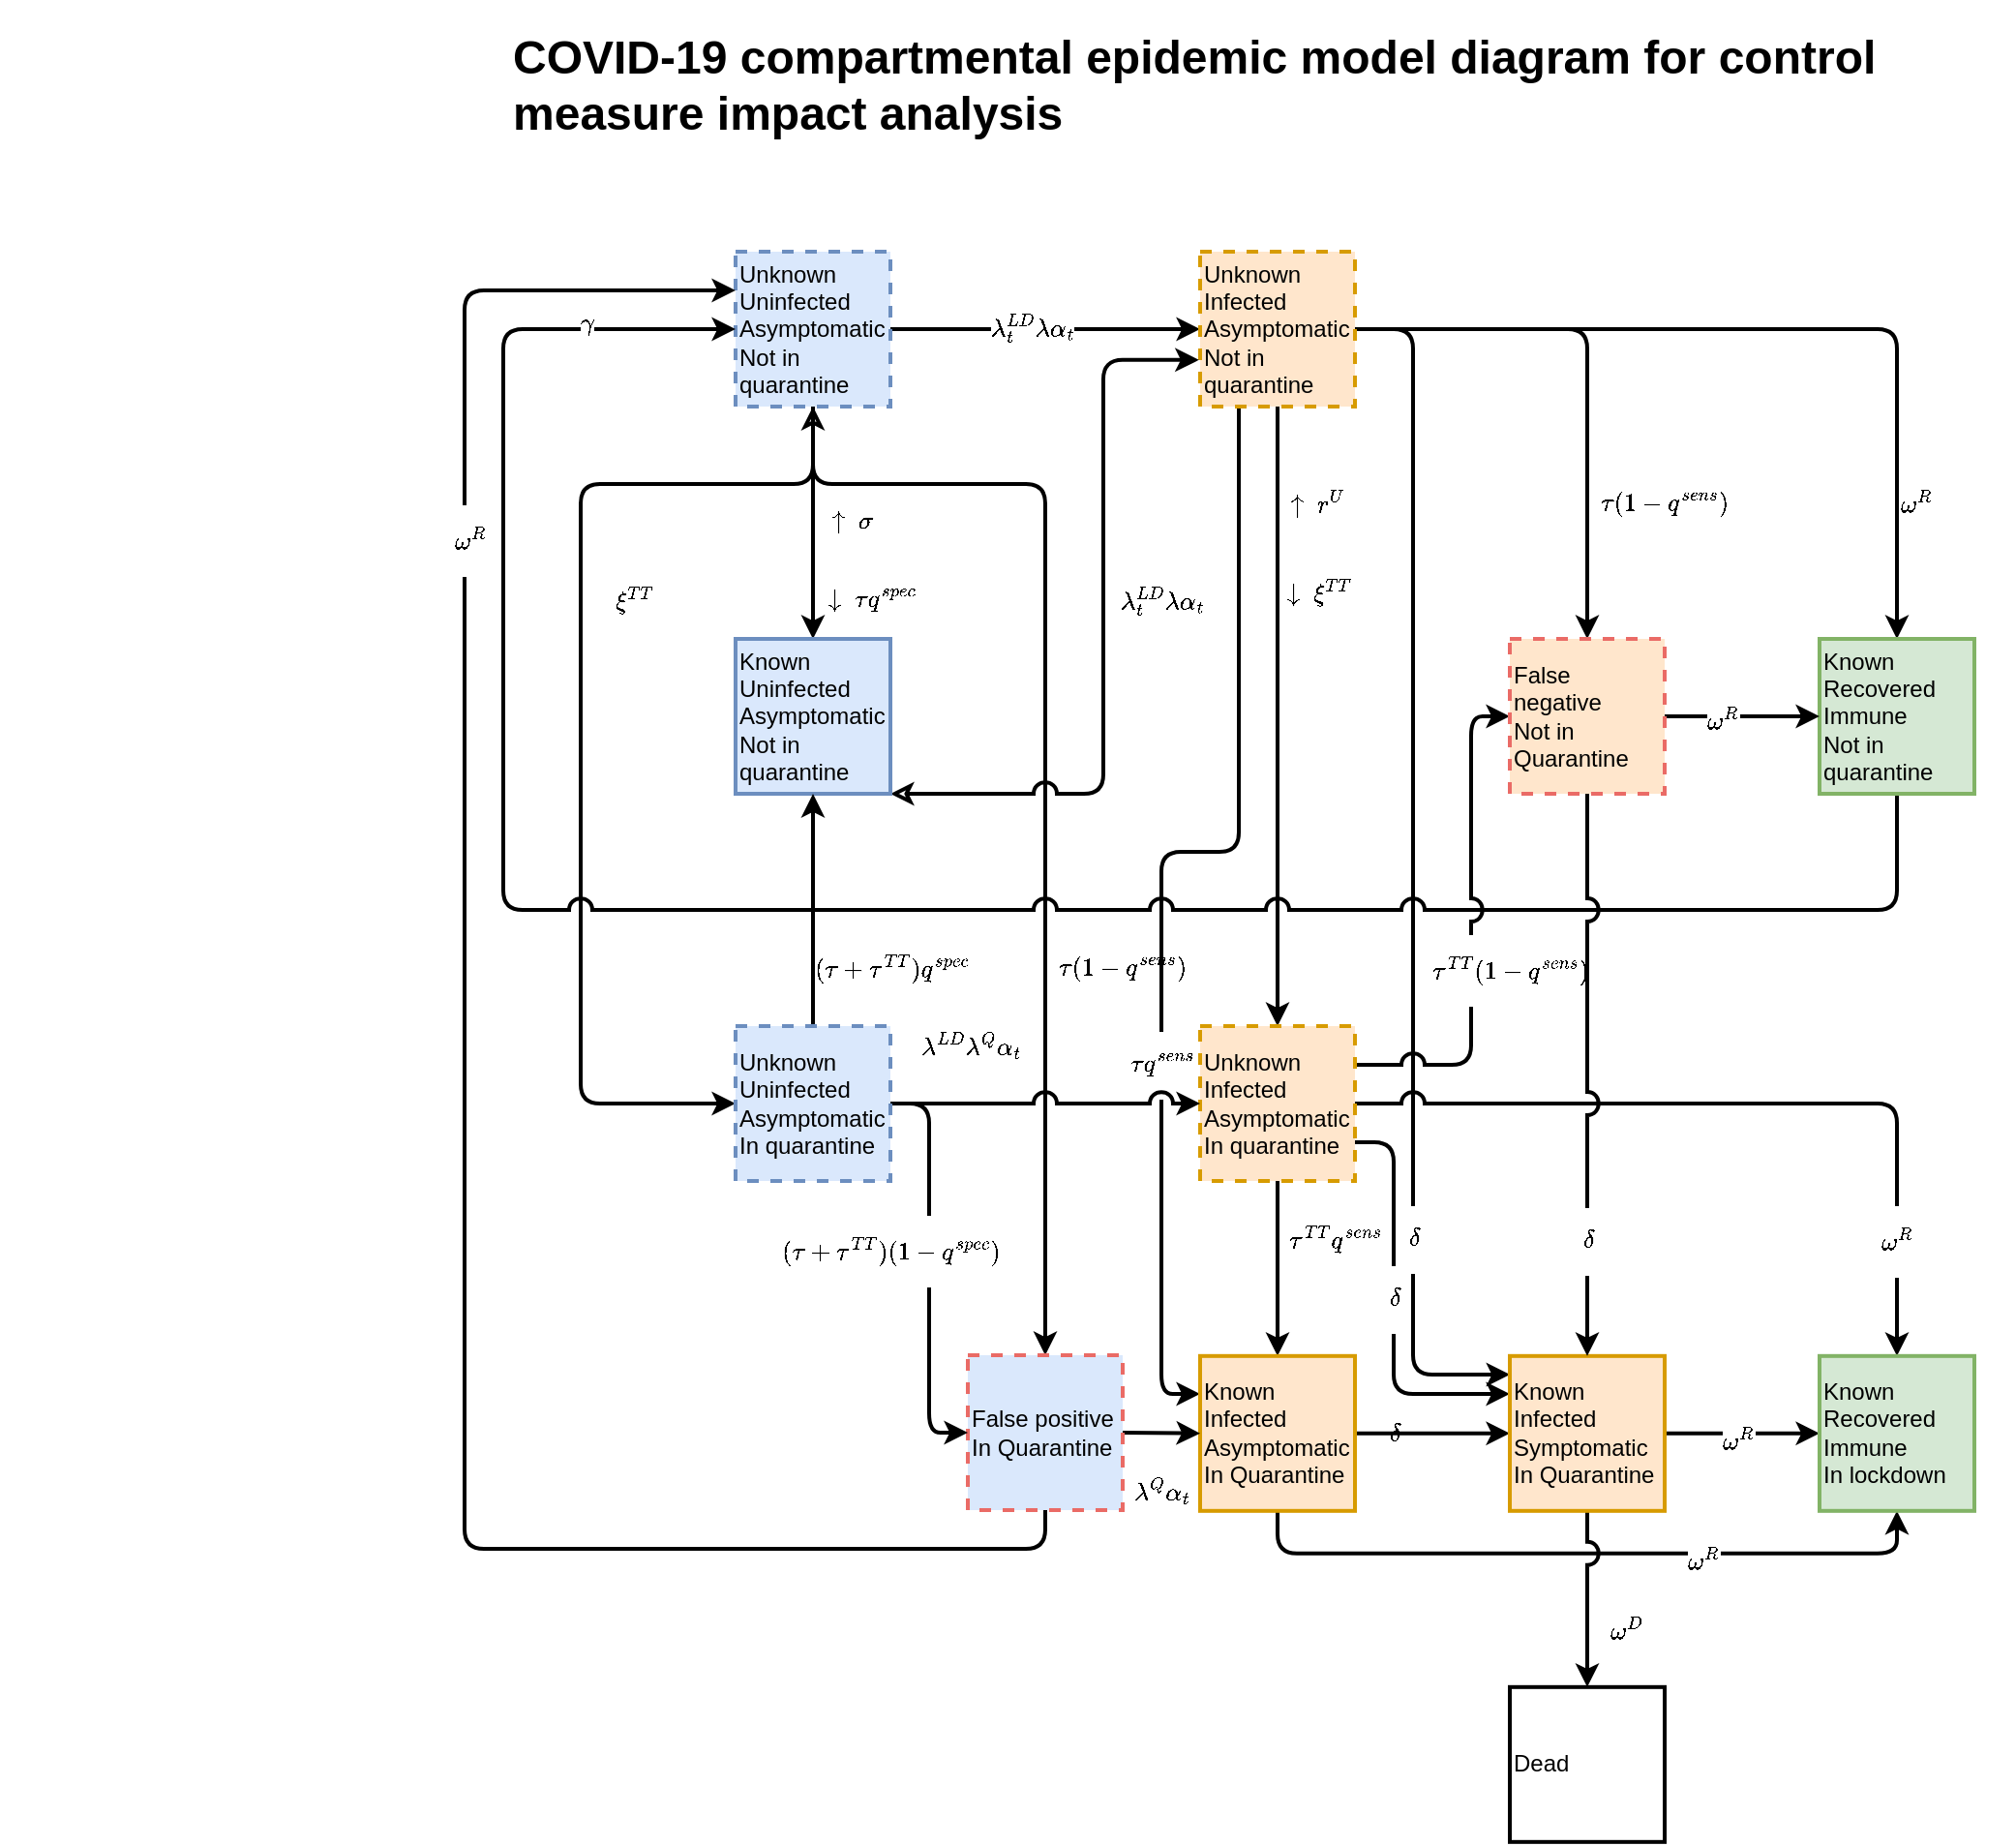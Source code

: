 <mxfile version="13.6.9" type="device" pages="3"><diagram id="ZYUIicswylzh_rdNQMHj" name="Model_diagram"><mxGraphModel dx="1235" dy="654" grid="1" gridSize="10" guides="1" tooltips="1" connect="1" arrows="1" fold="1" page="1" pageScale="1" pageWidth="1654" pageHeight="1169" math="1" shadow="0"><root><mxCell id="x8KmFHm5Vm_fgjGWSFDS-0"/><mxCell id="x8KmFHm5Vm_fgjGWSFDS-1" parent="x8KmFHm5Vm_fgjGWSFDS-0"/><mxCell id="omJxfnBMMsD-02ZWvqyS-0" value="&lt;h1&gt;COVID-19 compartmental epidemic model diagram for control measure impact analysis&lt;br&gt;&lt;/h1&gt;" style="text;html=1;strokeColor=none;fillColor=none;spacing=5;spacingTop=-20;whiteSpace=wrap;overflow=hidden;rounded=0;dashed=1;align=left;verticalAlign=top;" parent="x8KmFHm5Vm_fgjGWSFDS-1" vertex="1"><mxGeometry x="40" y="40" width="780" height="70" as="geometry"/></mxCell><mxCell id="SBVmqfrQeAcM8AfrScpC-2" value="" style="edgeStyle=orthogonalEdgeStyle;rounded=1;jumpStyle=arc;jumpSize=10;orthogonalLoop=1;jettySize=auto;html=1;strokeWidth=2;" parent="x8KmFHm5Vm_fgjGWSFDS-1" source="SBVmqfrQeAcM8AfrScpC-0" target="SBVmqfrQeAcM8AfrScpC-1" edge="1"><mxGeometry relative="1" as="geometry"/></mxCell><mxCell id="IbY7rwUbfCRjnow3xjpC-6" value="$$\lambda^{LD}_t \lambda \alpha_t$$" style="edgeLabel;html=1;align=center;verticalAlign=middle;resizable=0;points=[];" vertex="1" connectable="0" parent="SBVmqfrQeAcM8AfrScpC-2"><mxGeometry x="-0.085" y="1" relative="1" as="geometry"><mxPoint as="offset"/></mxGeometry></mxCell><mxCell id="IbY7rwUbfCRjnow3xjpC-0" style="edgeStyle=orthogonalEdgeStyle;rounded=0;orthogonalLoop=1;jettySize=auto;html=1;strokeWidth=2;" edge="1" parent="x8KmFHm5Vm_fgjGWSFDS-1" source="SBVmqfrQeAcM8AfrScpC-0" target="SBVmqfrQeAcM8AfrScpC-3"><mxGeometry relative="1" as="geometry"/></mxCell><mxCell id="IbY7rwUbfCRjnow3xjpC-4" value="$$\downarrow\&amp;nbsp;&lt;br&gt;\tau q^{spec}$$" style="edgeLabel;html=1;align=center;verticalAlign=middle;resizable=0;points=[];" vertex="1" connectable="0" parent="IbY7rwUbfCRjnow3xjpC-0"><mxGeometry x="0.07" y="-1" relative="1" as="geometry"><mxPoint x="31" y="35.86" as="offset"/></mxGeometry></mxCell><mxCell id="IbY7rwUbfCRjnow3xjpC-2" style="edgeStyle=orthogonalEdgeStyle;rounded=1;orthogonalLoop=1;jettySize=auto;html=1;entryX=0;entryY=0.5;entryDx=0;entryDy=0;strokeWidth=2;" edge="1" parent="x8KmFHm5Vm_fgjGWSFDS-1" source="SBVmqfrQeAcM8AfrScpC-0" target="IbY7rwUbfCRjnow3xjpC-1"><mxGeometry relative="1" as="geometry"><Array as="points"><mxPoint x="200" y="280"/><mxPoint x="80" y="280"/><mxPoint x="80" y="600"/></Array></mxGeometry></mxCell><mxCell id="IbY7rwUbfCRjnow3xjpC-5" value="$$\xi^{TT}$$" style="edgeLabel;html=1;align=center;verticalAlign=middle;resizable=0;points=[];" vertex="1" connectable="0" parent="IbY7rwUbfCRjnow3xjpC-2"><mxGeometry x="-0.643" y="3" relative="1" as="geometry"><mxPoint x="-33.1" y="57" as="offset"/></mxGeometry></mxCell><mxCell id="IbY7rwUbfCRjnow3xjpC-7" style="edgeStyle=orthogonalEdgeStyle;rounded=1;orthogonalLoop=1;jettySize=auto;html=1;entryX=0.5;entryY=0;entryDx=0;entryDy=0;strokeWidth=2;startArrow=classic;startFill=0;" edge="1" parent="x8KmFHm5Vm_fgjGWSFDS-1" source="SBVmqfrQeAcM8AfrScpC-0" target="SBVmqfrQeAcM8AfrScpC-42"><mxGeometry relative="1" as="geometry"><Array as="points"><mxPoint x="200" y="280"/><mxPoint x="320" y="280"/></Array></mxGeometry></mxCell><mxCell id="IbY7rwUbfCRjnow3xjpC-8" value="$$\tau (1-q^{sens})$$" style="edgeLabel;html=1;align=center;verticalAlign=middle;resizable=0;points=[];" vertex="1" connectable="0" parent="IbY7rwUbfCRjnow3xjpC-7"><mxGeometry x="-0.254" y="1" relative="1" as="geometry"><mxPoint x="39" y="182.5" as="offset"/></mxGeometry></mxCell><mxCell id="IbY7rwUbfCRjnow3xjpC-16" value="$$\uparrow\&amp;nbsp;&lt;br&gt;\sigma$$" style="edgeLabel;html=1;align=center;verticalAlign=middle;resizable=0;points=[];" vertex="1" connectable="0" parent="IbY7rwUbfCRjnow3xjpC-7"><mxGeometry x="-0.952" y="1" relative="1" as="geometry"><mxPoint x="19" y="44.14" as="offset"/></mxGeometry></mxCell><mxCell id="SBVmqfrQeAcM8AfrScpC-0" value="Unknown&lt;br&gt;Uninfected&lt;br&gt;Asymptomatic&lt;br&gt;Not in quarantine" style="whiteSpace=wrap;html=1;aspect=fixed;strokeWidth=2;fillColor=#dae8fc;align=left;rounded=0;strokeColor=#6c8ebf;dashed=1;" parent="x8KmFHm5Vm_fgjGWSFDS-1" vertex="1"><mxGeometry x="160" y="160" width="80" height="80" as="geometry"/></mxCell><mxCell id="SBVmqfrQeAcM8AfrScpC-46" style="edgeStyle=orthogonalEdgeStyle;rounded=1;jumpStyle=arc;jumpSize=10;orthogonalLoop=1;jettySize=auto;html=1;exitX=1;exitY=0.5;exitDx=0;exitDy=0;entryX=0.5;entryY=0;entryDx=0;entryDy=0;strokeWidth=2;" parent="x8KmFHm5Vm_fgjGWSFDS-1" source="SBVmqfrQeAcM8AfrScpC-1" target="SBVmqfrQeAcM8AfrScpC-45" edge="1"><mxGeometry relative="1" as="geometry"/></mxCell><mxCell id="IbY7rwUbfCRjnow3xjpC-23" value="$$\tau (1-q^{sens})$$" style="edgeLabel;html=1;align=center;verticalAlign=middle;resizable=0;points=[];" vertex="1" connectable="0" parent="SBVmqfrQeAcM8AfrScpC-46"><mxGeometry x="-0.211" y="1" relative="1" as="geometry"><mxPoint x="49.66" y="91" as="offset"/></mxGeometry></mxCell><mxCell id="IbY7rwUbfCRjnow3xjpC-19" style="edgeStyle=orthogonalEdgeStyle;rounded=1;jumpStyle=arc;jumpSize=10;orthogonalLoop=1;jettySize=auto;html=1;entryX=0.5;entryY=0;entryDx=0;entryDy=0;startArrow=none;startFill=0;strokeWidth=2;" edge="1" parent="x8KmFHm5Vm_fgjGWSFDS-1" source="SBVmqfrQeAcM8AfrScpC-1" target="SBVmqfrQeAcM8AfrScpC-28"><mxGeometry relative="1" as="geometry"/></mxCell><mxCell id="IbY7rwUbfCRjnow3xjpC-26" value="$$\uparrow \ r^U$$" style="edgeLabel;html=1;align=center;verticalAlign=middle;resizable=0;points=[];" vertex="1" connectable="0" parent="IbY7rwUbfCRjnow3xjpC-19"><mxGeometry x="-0.628" y="2" relative="1" as="geometry"><mxPoint x="18" y="-9.31" as="offset"/></mxGeometry></mxCell><mxCell id="IbY7rwUbfCRjnow3xjpC-21" style="edgeStyle=orthogonalEdgeStyle;rounded=1;jumpStyle=arc;jumpSize=10;orthogonalLoop=1;jettySize=auto;html=1;startArrow=none;startFill=0;strokeWidth=2;exitX=0.25;exitY=1;exitDx=0;exitDy=0;entryX=0;entryY=0.25;entryDx=0;entryDy=0;" edge="1" parent="x8KmFHm5Vm_fgjGWSFDS-1" source="SBVmqfrQeAcM8AfrScpC-1" target="SBVmqfrQeAcM8AfrScpC-32"><mxGeometry relative="1" as="geometry"><mxPoint x="360" y="942.069" as="targetPoint"/><Array as="points"><mxPoint x="420" y="470"/><mxPoint x="380" y="470"/><mxPoint x="380" y="750"/><mxPoint x="400" y="750"/></Array></mxGeometry></mxCell><mxCell id="IbY7rwUbfCRjnow3xjpC-22" value="$$\tau q^{sens}$$" style="edgeLabel;html=1;align=center;verticalAlign=middle;resizable=0;points=[];" vertex="1" connectable="0" parent="IbY7rwUbfCRjnow3xjpC-21"><mxGeometry x="0.432" relative="1" as="geometry"><mxPoint y="-28.28" as="offset"/></mxGeometry></mxCell><mxCell id="IbY7rwUbfCRjnow3xjpC-24" style="edgeStyle=orthogonalEdgeStyle;rounded=1;jumpStyle=arc;jumpSize=10;orthogonalLoop=1;jettySize=auto;html=1;startArrow=none;startFill=0;strokeWidth=2;" edge="1" parent="x8KmFHm5Vm_fgjGWSFDS-1" source="SBVmqfrQeAcM8AfrScpC-1" target="SBVmqfrQeAcM8AfrScpC-12"><mxGeometry relative="1" as="geometry"/></mxCell><mxCell id="IbY7rwUbfCRjnow3xjpC-25" value="$$\omega^R$$" style="edgeLabel;html=1;align=center;verticalAlign=middle;resizable=0;points=[];" vertex="1" connectable="0" parent="IbY7rwUbfCRjnow3xjpC-24"><mxGeometry y="-81" relative="1" as="geometry"><mxPoint x="70" y="9" as="offset"/></mxGeometry></mxCell><mxCell id="IbY7rwUbfCRjnow3xjpC-31" style="edgeStyle=orthogonalEdgeStyle;rounded=1;jumpStyle=arc;jumpSize=10;orthogonalLoop=1;jettySize=auto;html=1;startArrow=none;startFill=0;strokeWidth=2;entryX=0.001;entryY=0.125;entryDx=0;entryDy=0;entryPerimeter=0;" edge="1" parent="x8KmFHm5Vm_fgjGWSFDS-1" source="SBVmqfrQeAcM8AfrScpC-1" target="SBVmqfrQeAcM8AfrScpC-34"><mxGeometry relative="1" as="geometry"><mxPoint x="540" y="816" as="targetPoint"/><Array as="points"><mxPoint x="510" y="200"/><mxPoint x="510" y="740"/><mxPoint x="560" y="740"/></Array></mxGeometry></mxCell><mxCell id="IbY7rwUbfCRjnow3xjpC-32" value="$$\delta$$" style="edgeLabel;html=1;align=center;verticalAlign=middle;resizable=0;points=[];" vertex="1" connectable="0" parent="IbY7rwUbfCRjnow3xjpC-31"><mxGeometry x="0.798" y="-1" relative="1" as="geometry"><mxPoint x="-9" y="42.48" as="offset"/></mxGeometry></mxCell><mxCell id="SBVmqfrQeAcM8AfrScpC-1" value="Unknown&lt;br&gt;Infected&lt;br&gt;Asymptomatic&lt;br&gt;Not in quarantine" style="whiteSpace=wrap;html=1;aspect=fixed;strokeWidth=2;fillColor=#ffe6cc;align=left;rounded=0;strokeColor=#d79b00;dashed=1;" parent="x8KmFHm5Vm_fgjGWSFDS-1" vertex="1"><mxGeometry x="400" y="160" width="80" height="80" as="geometry"/></mxCell><mxCell id="IbY7rwUbfCRjnow3xjpC-17" style="edgeStyle=orthogonalEdgeStyle;rounded=1;jumpStyle=arc;jumpSize=10;orthogonalLoop=1;jettySize=auto;html=1;entryX=-0.008;entryY=0.699;entryDx=0;entryDy=0;entryPerimeter=0;startArrow=classic;startFill=0;strokeWidth=2;" edge="1" parent="x8KmFHm5Vm_fgjGWSFDS-1" source="SBVmqfrQeAcM8AfrScpC-3" target="SBVmqfrQeAcM8AfrScpC-1"><mxGeometry relative="1" as="geometry"><Array as="points"><mxPoint x="350" y="440"/><mxPoint x="350" y="216"/></Array></mxGeometry></mxCell><mxCell id="IbY7rwUbfCRjnow3xjpC-18" value="$$\lambda^{LD}_t \lambda \alpha_t$$" style="edgeLabel;html=1;align=center;verticalAlign=middle;resizable=0;points=[];" vertex="1" connectable="0" parent="IbY7rwUbfCRjnow3xjpC-17"><mxGeometry x="0.145" y="-1" relative="1" as="geometry"><mxPoint x="29" y="9.31" as="offset"/></mxGeometry></mxCell><mxCell id="SBVmqfrQeAcM8AfrScpC-3" value="Known&lt;br&gt;Uninfected&lt;br&gt;Asymptomatic&lt;br&gt;Not in quarantine" style="whiteSpace=wrap;html=1;aspect=fixed;strokeWidth=2;fillColor=#dae8fc;align=left;rounded=0;strokeColor=#6c8ebf;" parent="x8KmFHm5Vm_fgjGWSFDS-1" vertex="1"><mxGeometry x="160" y="360" width="80" height="80" as="geometry"/></mxCell><mxCell id="SBVmqfrQeAcM8AfrScpC-19" style="edgeStyle=orthogonalEdgeStyle;rounded=1;jumpStyle=arc;jumpSize=10;orthogonalLoop=1;jettySize=auto;html=1;entryX=0;entryY=0.5;entryDx=0;entryDy=0;strokeWidth=2;fillColor=#e1d5e7;exitX=0.5;exitY=1;exitDx=0;exitDy=0;" parent="x8KmFHm5Vm_fgjGWSFDS-1" source="SBVmqfrQeAcM8AfrScpC-12" target="SBVmqfrQeAcM8AfrScpC-0" edge="1"><mxGeometry relative="1" as="geometry"><Array as="points"><mxPoint x="760" y="500"/><mxPoint x="40" y="500"/><mxPoint x="40" y="200"/></Array></mxGeometry></mxCell><mxCell id="IbY7rwUbfCRjnow3xjpC-9" value="$$\gamma$$" style="edgeLabel;html=1;align=center;verticalAlign=middle;resizable=0;points=[];" vertex="1" connectable="0" parent="SBVmqfrQeAcM8AfrScpC-19"><mxGeometry x="0.871" y="3" relative="1" as="geometry"><mxPoint as="offset"/></mxGeometry></mxCell><mxCell id="SBVmqfrQeAcM8AfrScpC-12" value="Known&lt;br&gt;Recovered&lt;br&gt;Immune&lt;br&gt;Not in quarantine" style="whiteSpace=wrap;html=1;aspect=fixed;strokeWidth=2;fillColor=#d5e8d4;align=left;rounded=0;strokeColor=#82b366;" parent="x8KmFHm5Vm_fgjGWSFDS-1" vertex="1"><mxGeometry x="720" y="360" width="80" height="80" as="geometry"/></mxCell><mxCell id="SBVmqfrQeAcM8AfrScpC-21" value="Dead" style="whiteSpace=wrap;html=1;aspect=fixed;strokeWidth=2;fillColor=#ffffff;align=left;rounded=0;" parent="x8KmFHm5Vm_fgjGWSFDS-1" vertex="1"><mxGeometry x="560" y="901.41" width="80" height="80" as="geometry"/></mxCell><mxCell id="SBVmqfrQeAcM8AfrScpC-25" value="" style="edgeStyle=orthogonalEdgeStyle;rounded=1;jumpStyle=arc;jumpSize=10;orthogonalLoop=1;jettySize=auto;html=1;strokeWidth=2;" parent="x8KmFHm5Vm_fgjGWSFDS-1" source="SBVmqfrQeAcM8AfrScpC-28" target="SBVmqfrQeAcM8AfrScpC-32" edge="1"><mxGeometry relative="1" as="geometry"/></mxCell><mxCell id="IbY7rwUbfCRjnow3xjpC-27" value="$$\tau^{TT} q^{sens}$$" style="edgeLabel;html=1;align=center;verticalAlign=middle;resizable=0;points=[];" vertex="1" connectable="0" parent="SBVmqfrQeAcM8AfrScpC-25"><mxGeometry x="-0.132" y="-3" relative="1" as="geometry"><mxPoint x="33" y="-9.66" as="offset"/></mxGeometry></mxCell><mxCell id="IbY7rwUbfCRjnow3xjpC-29" style="edgeStyle=orthogonalEdgeStyle;rounded=1;jumpStyle=arc;jumpSize=10;orthogonalLoop=1;jettySize=auto;html=1;entryX=0;entryY=0.5;entryDx=0;entryDy=0;startArrow=none;startFill=0;strokeWidth=2;exitX=1;exitY=0.25;exitDx=0;exitDy=0;" edge="1" parent="x8KmFHm5Vm_fgjGWSFDS-1" source="SBVmqfrQeAcM8AfrScpC-28" target="SBVmqfrQeAcM8AfrScpC-45"><mxGeometry relative="1" as="geometry"><Array as="points"><mxPoint x="540" y="580"/><mxPoint x="540" y="400"/></Array></mxGeometry></mxCell><mxCell id="IbY7rwUbfCRjnow3xjpC-30" value="$$\tau^{TT}(1-q^{sens})$$" style="edgeLabel;html=1;align=center;verticalAlign=middle;resizable=0;points=[];" vertex="1" connectable="0" parent="IbY7rwUbfCRjnow3xjpC-29"><mxGeometry x="0.282" y="-1" relative="1" as="geometry"><mxPoint x="19" y="56.9" as="offset"/></mxGeometry></mxCell><mxCell id="IbY7rwUbfCRjnow3xjpC-33" style="edgeStyle=orthogonalEdgeStyle;rounded=1;jumpStyle=arc;jumpSize=10;orthogonalLoop=1;jettySize=auto;html=1;startArrow=none;startFill=0;strokeWidth=2;exitX=1;exitY=0.75;exitDx=0;exitDy=0;entryX=0;entryY=0.25;entryDx=0;entryDy=0;" edge="1" parent="x8KmFHm5Vm_fgjGWSFDS-1" source="SBVmqfrQeAcM8AfrScpC-28" target="SBVmqfrQeAcM8AfrScpC-34"><mxGeometry relative="1" as="geometry"><mxPoint x="561" y="800" as="targetPoint"/><Array as="points"><mxPoint x="500" y="620"/><mxPoint x="500" y="750"/><mxPoint x="560" y="750"/></Array></mxGeometry></mxCell><mxCell id="IbY7rwUbfCRjnow3xjpC-34" value="$$\delta$$" style="edgeLabel;html=1;align=center;verticalAlign=middle;resizable=0;points=[];" vertex="1" connectable="0" parent="IbY7rwUbfCRjnow3xjpC-33"><mxGeometry x="0.306" y="-1" relative="1" as="geometry"><mxPoint x="1" y="-37.24" as="offset"/></mxGeometry></mxCell><mxCell id="IbY7rwUbfCRjnow3xjpC-35" style="edgeStyle=orthogonalEdgeStyle;rounded=1;jumpStyle=arc;jumpSize=10;orthogonalLoop=1;jettySize=auto;html=1;entryX=0.5;entryY=0;entryDx=0;entryDy=0;startArrow=none;startFill=0;strokeWidth=2;exitX=1;exitY=0.5;exitDx=0;exitDy=0;" edge="1" parent="x8KmFHm5Vm_fgjGWSFDS-1" source="SBVmqfrQeAcM8AfrScpC-28" target="SBVmqfrQeAcM8AfrScpC-36"><mxGeometry relative="1" as="geometry"><Array as="points"><mxPoint x="760" y="600"/></Array></mxGeometry></mxCell><mxCell id="IbY7rwUbfCRjnow3xjpC-36" value="$$\omega^R$$" style="edgeLabel;html=1;align=center;verticalAlign=middle;resizable=0;points=[];" vertex="1" connectable="0" parent="IbY7rwUbfCRjnow3xjpC-35"><mxGeometry x="0.561" y="1" relative="1" as="geometry"><mxPoint x="-1" y="30" as="offset"/></mxGeometry></mxCell><mxCell id="SBVmqfrQeAcM8AfrScpC-28" value="Unknown&lt;br&gt;Infected&lt;br&gt;Asymptomatic&lt;br&gt;In quarantine" style="whiteSpace=wrap;html=1;aspect=fixed;strokeWidth=2;fillColor=#ffe6cc;align=left;rounded=0;strokeColor=#d79b00;dashed=1;" parent="x8KmFHm5Vm_fgjGWSFDS-1" vertex="1"><mxGeometry x="400" y="560" width="80" height="80" as="geometry"/></mxCell><mxCell id="SBVmqfrQeAcM8AfrScpC-31" value="" style="edgeStyle=orthogonalEdgeStyle;rounded=1;jumpStyle=arc;jumpSize=10;orthogonalLoop=1;jettySize=auto;html=1;strokeWidth=2;" parent="x8KmFHm5Vm_fgjGWSFDS-1" source="SBVmqfrQeAcM8AfrScpC-32" target="SBVmqfrQeAcM8AfrScpC-34" edge="1"><mxGeometry relative="1" as="geometry"/></mxCell><mxCell id="IbY7rwUbfCRjnow3xjpC-37" value="$$\delta$$" style="edgeLabel;html=1;align=center;verticalAlign=middle;resizable=0;points=[];" vertex="1" connectable="0" parent="SBVmqfrQeAcM8AfrScpC-31"><mxGeometry x="-0.171" relative="1" as="geometry"><mxPoint x="-3.1" y="-100.41" as="offset"/></mxGeometry></mxCell><mxCell id="IbY7rwUbfCRjnow3xjpC-38" style="edgeStyle=orthogonalEdgeStyle;rounded=1;jumpStyle=arc;jumpSize=10;orthogonalLoop=1;jettySize=auto;html=1;entryX=0.5;entryY=1;entryDx=0;entryDy=0;startArrow=none;startFill=0;strokeWidth=2;" edge="1" parent="x8KmFHm5Vm_fgjGWSFDS-1" source="SBVmqfrQeAcM8AfrScpC-32" target="SBVmqfrQeAcM8AfrScpC-36"><mxGeometry relative="1" as="geometry"><Array as="points"><mxPoint x="440" y="832.41"/><mxPoint x="760" y="832.41"/></Array></mxGeometry></mxCell><mxCell id="IbY7rwUbfCRjnow3xjpC-39" value="$$\omega^R$$" style="edgeLabel;html=1;align=center;verticalAlign=middle;resizable=0;points=[];" vertex="1" connectable="0" parent="IbY7rwUbfCRjnow3xjpC-38"><mxGeometry x="0.326" y="-3" relative="1" as="geometry"><mxPoint as="offset"/></mxGeometry></mxCell><mxCell id="SBVmqfrQeAcM8AfrScpC-32" value="Known&lt;br&gt;Infected&lt;br&gt;Asymptomatic&lt;br&gt;In Quarantine" style="whiteSpace=wrap;html=1;aspect=fixed;strokeWidth=2;fillColor=#ffe6cc;align=left;rounded=0;strokeColor=#d79b00;" parent="x8KmFHm5Vm_fgjGWSFDS-1" vertex="1"><mxGeometry x="400" y="730.41" width="80" height="80" as="geometry"/></mxCell><mxCell id="SBVmqfrQeAcM8AfrScpC-33" value="" style="edgeStyle=orthogonalEdgeStyle;rounded=1;jumpStyle=arc;jumpSize=10;orthogonalLoop=1;jettySize=auto;html=1;strokeWidth=2;" parent="x8KmFHm5Vm_fgjGWSFDS-1" source="SBVmqfrQeAcM8AfrScpC-34" target="SBVmqfrQeAcM8AfrScpC-36" edge="1"><mxGeometry relative="1" as="geometry"/></mxCell><mxCell id="IbY7rwUbfCRjnow3xjpC-47" value="$$\omega^R$$" style="edgeLabel;html=1;align=center;verticalAlign=middle;resizable=0;points=[];" vertex="1" connectable="0" parent="SBVmqfrQeAcM8AfrScpC-33"><mxGeometry x="-0.055" y="-3" relative="1" as="geometry"><mxPoint as="offset"/></mxGeometry></mxCell><mxCell id="SBVmqfrQeAcM8AfrScpC-41" style="edgeStyle=orthogonalEdgeStyle;rounded=1;jumpStyle=arc;jumpSize=10;orthogonalLoop=1;jettySize=auto;html=1;exitX=0.5;exitY=1;exitDx=0;exitDy=0;entryX=0.5;entryY=0;entryDx=0;entryDy=0;strokeWidth=2;" parent="x8KmFHm5Vm_fgjGWSFDS-1" source="SBVmqfrQeAcM8AfrScpC-34" target="SBVmqfrQeAcM8AfrScpC-21" edge="1"><mxGeometry relative="1" as="geometry"><Array as="points"><mxPoint x="600" y="852.41"/><mxPoint x="600" y="852.41"/></Array></mxGeometry></mxCell><mxCell id="IbY7rwUbfCRjnow3xjpC-48" value="$$\omega^D$$" style="edgeLabel;html=1;align=center;verticalAlign=middle;resizable=0;points=[];" vertex="1" connectable="0" parent="SBVmqfrQeAcM8AfrScpC-41"><mxGeometry x="0.415" y="1" relative="1" as="geometry"><mxPoint x="19" y="-2.76" as="offset"/></mxGeometry></mxCell><mxCell id="SBVmqfrQeAcM8AfrScpC-34" value="Known&lt;br&gt;Infected&lt;br&gt;Symptomatic&lt;br&gt;In Quarantine" style="whiteSpace=wrap;html=1;aspect=fixed;strokeWidth=2;fillColor=#ffe6cc;align=left;rounded=0;strokeColor=#d79b00;" parent="x8KmFHm5Vm_fgjGWSFDS-1" vertex="1"><mxGeometry x="560" y="730.41" width="80" height="80" as="geometry"/></mxCell><mxCell id="SBVmqfrQeAcM8AfrScpC-36" value="Known&lt;br&gt;Recovered&lt;br&gt;Immune&lt;br&gt;In lockdown" style="whiteSpace=wrap;html=1;aspect=fixed;strokeWidth=2;fillColor=#d5e8d4;align=left;rounded=0;strokeColor=#82b366;" parent="x8KmFHm5Vm_fgjGWSFDS-1" vertex="1"><mxGeometry x="720" y="730.41" width="80" height="80" as="geometry"/></mxCell><mxCell id="SBVmqfrQeAcM8AfrScpC-53" style="edgeStyle=orthogonalEdgeStyle;rounded=1;jumpStyle=arc;jumpSize=10;orthogonalLoop=1;jettySize=auto;html=1;strokeWidth=2;exitX=1;exitY=0.5;exitDx=0;exitDy=0;" parent="x8KmFHm5Vm_fgjGWSFDS-1" source="SBVmqfrQeAcM8AfrScpC-42" target="SBVmqfrQeAcM8AfrScpC-32" edge="1"><mxGeometry relative="1" as="geometry"/></mxCell><mxCell id="IbY7rwUbfCRjnow3xjpC-42" value="$$\lambda^Q \alpha_t$$" style="edgeLabel;html=1;align=center;verticalAlign=middle;resizable=0;points=[];" vertex="1" connectable="0" parent="SBVmqfrQeAcM8AfrScpC-53"><mxGeometry x="-0.216" y="-1" relative="1" as="geometry"><mxPoint x="4.14" y="29" as="offset"/></mxGeometry></mxCell><mxCell id="IbY7rwUbfCRjnow3xjpC-40" style="edgeStyle=orthogonalEdgeStyle;rounded=1;jumpStyle=arc;jumpSize=10;orthogonalLoop=1;jettySize=auto;html=1;entryX=0;entryY=0.25;entryDx=0;entryDy=0;startArrow=none;startFill=0;strokeWidth=2;exitX=0.5;exitY=1;exitDx=0;exitDy=0;" edge="1" parent="x8KmFHm5Vm_fgjGWSFDS-1" source="SBVmqfrQeAcM8AfrScpC-42" target="SBVmqfrQeAcM8AfrScpC-0"><mxGeometry relative="1" as="geometry"><Array as="points"><mxPoint x="320" y="830"/><mxPoint x="20" y="830"/><mxPoint x="20" y="180"/></Array></mxGeometry></mxCell><mxCell id="IbY7rwUbfCRjnow3xjpC-41" value="$$\omega^R$$" style="edgeLabel;html=1;align=center;verticalAlign=middle;resizable=0;points=[];" vertex="1" connectable="0" parent="IbY7rwUbfCRjnow3xjpC-40"><mxGeometry x="0.077" y="-3" relative="1" as="geometry"><mxPoint y="-244.14" as="offset"/></mxGeometry></mxCell><mxCell id="SBVmqfrQeAcM8AfrScpC-42" value="False positive&lt;br&gt;In Quarantine" style="whiteSpace=wrap;html=1;aspect=fixed;strokeWidth=2;fillColor=#dae8fc;align=left;rounded=0;dashed=1;strokeColor=#EA6B66;" parent="x8KmFHm5Vm_fgjGWSFDS-1" vertex="1"><mxGeometry x="280" y="730" width="80" height="80" as="geometry"/></mxCell><mxCell id="IbY7rwUbfCRjnow3xjpC-43" style="edgeStyle=orthogonalEdgeStyle;rounded=1;jumpStyle=arc;jumpSize=10;orthogonalLoop=1;jettySize=auto;html=1;startArrow=none;startFill=0;strokeWidth=2;" edge="1" parent="x8KmFHm5Vm_fgjGWSFDS-1" source="SBVmqfrQeAcM8AfrScpC-45" target="SBVmqfrQeAcM8AfrScpC-34"><mxGeometry relative="1" as="geometry"/></mxCell><mxCell id="IbY7rwUbfCRjnow3xjpC-44" value="$$\delta$$" style="edgeLabel;html=1;align=center;verticalAlign=middle;resizable=0;points=[];" vertex="1" connectable="0" parent="IbY7rwUbfCRjnow3xjpC-43"><mxGeometry x="0.355" y="-1" relative="1" as="geometry"><mxPoint x="1" y="33.45" as="offset"/></mxGeometry></mxCell><mxCell id="IbY7rwUbfCRjnow3xjpC-45" style="edgeStyle=orthogonalEdgeStyle;rounded=1;jumpStyle=arc;jumpSize=10;orthogonalLoop=1;jettySize=auto;html=1;entryX=0;entryY=0.5;entryDx=0;entryDy=0;startArrow=none;startFill=0;strokeWidth=2;" edge="1" parent="x8KmFHm5Vm_fgjGWSFDS-1" source="SBVmqfrQeAcM8AfrScpC-45" target="SBVmqfrQeAcM8AfrScpC-12"><mxGeometry relative="1" as="geometry"/></mxCell><mxCell id="IbY7rwUbfCRjnow3xjpC-46" value="$$\omega^R$$" style="edgeLabel;html=1;align=center;verticalAlign=middle;resizable=0;points=[];" vertex="1" connectable="0" parent="IbY7rwUbfCRjnow3xjpC-45"><mxGeometry x="-0.261" y="-2" relative="1" as="geometry"><mxPoint as="offset"/></mxGeometry></mxCell><mxCell id="SBVmqfrQeAcM8AfrScpC-45" value="False negative&lt;br&gt;Not in Quarantine" style="whiteSpace=wrap;html=1;aspect=fixed;strokeWidth=2;fillColor=#ffe6cc;align=left;rounded=0;strokeColor=#EA6B66;dashed=1;" parent="x8KmFHm5Vm_fgjGWSFDS-1" vertex="1"><mxGeometry x="560" y="360" width="80" height="80" as="geometry"/></mxCell><mxCell id="IbY7rwUbfCRjnow3xjpC-10" style="edgeStyle=orthogonalEdgeStyle;rounded=1;orthogonalLoop=1;jettySize=auto;html=1;entryX=0.5;entryY=1;entryDx=0;entryDy=0;strokeWidth=2;" edge="1" parent="x8KmFHm5Vm_fgjGWSFDS-1" source="IbY7rwUbfCRjnow3xjpC-1" target="SBVmqfrQeAcM8AfrScpC-3"><mxGeometry relative="1" as="geometry"/></mxCell><mxCell id="IbY7rwUbfCRjnow3xjpC-11" value="$$(\tau + \tau^{TT}) q^{spec}$$" style="edgeLabel;html=1;align=center;verticalAlign=middle;resizable=0;points=[];" vertex="1" connectable="0" parent="IbY7rwUbfCRjnow3xjpC-10"><mxGeometry x="0.523" y="1" relative="1" as="geometry"><mxPoint x="41" y="61.72" as="offset"/></mxGeometry></mxCell><mxCell id="IbY7rwUbfCRjnow3xjpC-12" style="edgeStyle=orthogonalEdgeStyle;rounded=1;orthogonalLoop=1;jettySize=auto;html=1;entryX=0;entryY=0.5;entryDx=0;entryDy=0;strokeWidth=2;jumpStyle=arc;jumpSize=10;" edge="1" parent="x8KmFHm5Vm_fgjGWSFDS-1" source="IbY7rwUbfCRjnow3xjpC-1" target="SBVmqfrQeAcM8AfrScpC-28"><mxGeometry relative="1" as="geometry"/></mxCell><mxCell id="IbY7rwUbfCRjnow3xjpC-13" value="$$\lambda^{LD} \lambda^Q \alpha_t$$" style="edgeLabel;html=1;align=center;verticalAlign=middle;resizable=0;points=[];" vertex="1" connectable="0" parent="IbY7rwUbfCRjnow3xjpC-12"><mxGeometry x="0.372" y="3" relative="1" as="geometry"><mxPoint x="-69.66" y="-27" as="offset"/></mxGeometry></mxCell><mxCell id="IbY7rwUbfCRjnow3xjpC-14" style="edgeStyle=orthogonalEdgeStyle;rounded=1;jumpStyle=arc;jumpSize=10;orthogonalLoop=1;jettySize=auto;html=1;entryX=0;entryY=0.5;entryDx=0;entryDy=0;strokeWidth=2;" edge="1" parent="x8KmFHm5Vm_fgjGWSFDS-1" source="IbY7rwUbfCRjnow3xjpC-1" target="SBVmqfrQeAcM8AfrScpC-42"><mxGeometry relative="1" as="geometry"/></mxCell><mxCell id="IbY7rwUbfCRjnow3xjpC-15" value="$$(\tau + \tau^{TT}) (1-q^{spec})$$" style="edgeLabel;html=1;align=center;verticalAlign=middle;resizable=0;points=[];" vertex="1" connectable="0" parent="IbY7rwUbfCRjnow3xjpC-14"><mxGeometry x="-0.31" y="-1" relative="1" as="geometry"><mxPoint x="-19" y="23.45" as="offset"/></mxGeometry></mxCell><mxCell id="IbY7rwUbfCRjnow3xjpC-1" value="Unknown&lt;br&gt;Uninfected&lt;br&gt;Asymptomatic&lt;br&gt;In quarantine" style="whiteSpace=wrap;html=1;aspect=fixed;strokeWidth=2;fillColor=#dae8fc;align=left;rounded=0;strokeColor=#6c8ebf;dashed=1;" vertex="1" parent="x8KmFHm5Vm_fgjGWSFDS-1"><mxGeometry x="160" y="560" width="80" height="80" as="geometry"/></mxCell><mxCell id="IbY7rwUbfCRjnow3xjpC-20" value="$$\downarrow \ \xi^{TT}$$" style="edgeLabel;html=1;align=center;verticalAlign=middle;resizable=0;points=[];" vertex="1" connectable="0" parent="x8KmFHm5Vm_fgjGWSFDS-1"><mxGeometry x="-219.997" y="100.0" as="geometry"><mxPoint x="681" y="236" as="offset"/></mxGeometry></mxCell></root></mxGraphModel></diagram><diagram name="Full_process_diagram" id="fJ7M4lsKcnW1BsWvWqwx"><mxGraphModel dx="923" dy="1614" grid="1" gridSize="10" guides="1" tooltips="1" connect="1" arrows="1" fold="1" page="1" pageScale="1" pageWidth="1654" pageHeight="1169" math="0" shadow="0"><root><mxCell id="JR7OcCkY0-KlC2PTKj6t-0"/><mxCell id="JR7OcCkY0-KlC2PTKj6t-1" parent="JR7OcCkY0-KlC2PTKj6t-0"/><mxCell id="JR7OcCkY0-KlC2PTKj6t-2" value="Pool" style="swimlane;html=1;childLayout=stackLayout;resizeParent=1;resizeParentMax=0;horizontal=1;startSize=20;horizontalStack=0;" vertex="1" parent="JR7OcCkY0-KlC2PTKj6t-1"><mxGeometry x="70" y="140" width="980" height="510" as="geometry"/></mxCell><mxCell id="JR7OcCkY0-KlC2PTKj6t-3" value="Actual health status" style="swimlane;html=1;startSize=20;horizontal=0;" vertex="1" parent="JR7OcCkY0-KlC2PTKj6t-2"><mxGeometry y="20" width="980" height="210" as="geometry"/></mxCell><mxCell id="JR7OcCkY0-KlC2PTKj6t-4" style="edgeStyle=orthogonalEdgeStyle;rounded=0;orthogonalLoop=1;jettySize=auto;html=1;" edge="1" parent="JR7OcCkY0-KlC2PTKj6t-3" source="JR7OcCkY0-KlC2PTKj6t-8" target="JR7OcCkY0-KlC2PTKj6t-11"><mxGeometry relative="1" as="geometry"/></mxCell><mxCell id="JR7OcCkY0-KlC2PTKj6t-5" style="edgeStyle=orthogonalEdgeStyle;rounded=1;orthogonalLoop=1;jettySize=auto;html=1;entryX=0.867;entryY=1.033;entryDx=0;entryDy=0;entryPerimeter=0;exitX=0.7;exitY=0.983;exitDx=0;exitDy=0;exitPerimeter=0;" edge="1" parent="JR7OcCkY0-KlC2PTKj6t-3" source="JR7OcCkY0-KlC2PTKj6t-19" target="JR7OcCkY0-KlC2PTKj6t-13"><mxGeometry relative="1" as="geometry"><mxPoint x="680" y="143" as="sourcePoint"/><Array as="points"><mxPoint x="572" y="183"/><mxPoint x="102" y="183"/></Array></mxGeometry></mxCell><mxCell id="JR7OcCkY0-KlC2PTKj6t-6" value="Recovered, not immune = susceptible" style="edgeLabel;html=1;align=center;verticalAlign=middle;resizable=0;points=[];" vertex="1" connectable="0" parent="JR7OcCkY0-KlC2PTKj6t-5"><mxGeometry x="-0.688" y="-1" relative="1" as="geometry"><mxPoint x="-166.02" as="offset"/></mxGeometry></mxCell><mxCell id="JR7OcCkY0-KlC2PTKj6t-7" style="edgeStyle=orthogonalEdgeStyle;rounded=1;orthogonalLoop=1;jettySize=auto;html=1;entryX=0.517;entryY=1;entryDx=0;entryDy=0;entryPerimeter=0;exitX=0.533;exitY=0.983;exitDx=0;exitDy=0;exitPerimeter=0;" edge="1" parent="JR7OcCkY0-KlC2PTKj6t-3" source="JR7OcCkY0-KlC2PTKj6t-8" target="JR7OcCkY0-KlC2PTKj6t-19"><mxGeometry relative="1" as="geometry"/></mxCell><mxCell id="JR7OcCkY0-KlC2PTKj6t-67" value="Not &lt;br&gt;infected,&amp;nbsp;&lt;br&gt;severely&lt;br&gt;sympt." style="verticalLabelPosition=middle;verticalAlign=middle;html=1;shape=mxgraph.basic.rect;fillColor2=none;strokeWidth=1;size=20;indent=5;labelPosition=center;align=center;" vertex="1" parent="JR7OcCkY0-KlC2PTKj6t-3"><mxGeometry x="350" width="60" height="60" as="geometry"/></mxCell><mxCell id="JR7OcCkY0-KlC2PTKj6t-66" value="Not &lt;br&gt;infected,&amp;nbsp;&lt;br&gt;mildly&lt;br&gt;sympt." style="verticalLabelPosition=middle;verticalAlign=middle;html=1;shape=mxgraph.basic.rect;fillColor2=none;strokeWidth=1;size=20;indent=5;labelPosition=center;align=center;" vertex="1" parent="JR7OcCkY0-KlC2PTKj6t-3"><mxGeometry x="230" width="60" height="60" as="geometry"/></mxCell><mxCell id="JR7OcCkY0-KlC2PTKj6t-8" value="Infected, &lt;br&gt;non-sympt." style="verticalLabelPosition=middle;verticalAlign=middle;html=1;shape=mxgraph.basic.rect;fillColor2=none;strokeWidth=1;size=20;indent=5;labelPosition=center;align=center;" vertex="1" parent="JR7OcCkY0-KlC2PTKj6t-3"><mxGeometry x="170" y="83" width="60" height="60" as="geometry"/></mxCell><mxCell id="JR7OcCkY0-KlC2PTKj6t-9" style="edgeStyle=orthogonalEdgeStyle;rounded=1;orthogonalLoop=1;jettySize=auto;html=1;entryX=0.517;entryY=1;entryDx=0;entryDy=0;entryPerimeter=0;exitX=0.5;exitY=1;exitDx=0;exitDy=0;exitPerimeter=0;" edge="1" parent="JR7OcCkY0-KlC2PTKj6t-3" source="JR7OcCkY0-KlC2PTKj6t-11" target="JR7OcCkY0-KlC2PTKj6t-19"><mxGeometry relative="1" as="geometry"><mxPoint x="370" y="143" as="sourcePoint"/><Array as="points"><mxPoint x="320" y="163"/><mxPoint x="561" y="163"/></Array></mxGeometry></mxCell><mxCell id="JR7OcCkY0-KlC2PTKj6t-10" style="edgeStyle=orthogonalEdgeStyle;rounded=0;orthogonalLoop=1;jettySize=auto;html=1;entryX=-0.067;entryY=0.5;entryDx=0;entryDy=0;entryPerimeter=0;" edge="1" parent="JR7OcCkY0-KlC2PTKj6t-3" source="JR7OcCkY0-KlC2PTKj6t-11" target="JR7OcCkY0-KlC2PTKj6t-17"><mxGeometry relative="1" as="geometry"/></mxCell><mxCell id="JR7OcCkY0-KlC2PTKj6t-11" value="Infected,&amp;nbsp;&lt;br&gt;mildly&lt;br&gt;sympt." style="verticalLabelPosition=middle;verticalAlign=middle;html=1;shape=mxgraph.basic.rect;fillColor2=none;strokeWidth=1;size=20;indent=5;labelPosition=center;align=center;" vertex="1" parent="JR7OcCkY0-KlC2PTKj6t-3"><mxGeometry x="290" y="83" width="60" height="60" as="geometry"/></mxCell><mxCell id="JR7OcCkY0-KlC2PTKj6t-12" style="edgeStyle=orthogonalEdgeStyle;rounded=0;orthogonalLoop=1;jettySize=auto;html=1;" edge="1" parent="JR7OcCkY0-KlC2PTKj6t-3" source="JR7OcCkY0-KlC2PTKj6t-13" target="JR7OcCkY0-KlC2PTKj6t-8"><mxGeometry relative="1" as="geometry"/></mxCell><mxCell id="JR7OcCkY0-KlC2PTKj6t-13" value="Not infected" style="verticalLabelPosition=middle;verticalAlign=middle;html=1;shape=mxgraph.basic.rect;fillColor2=none;strokeWidth=1;size=20;indent=5;labelPosition=center;align=center;" vertex="1" parent="JR7OcCkY0-KlC2PTKj6t-3"><mxGeometry x="50" y="83" width="60" height="60" as="geometry"/></mxCell><mxCell id="JR7OcCkY0-KlC2PTKj6t-14" style="edgeStyle=orthogonalEdgeStyle;rounded=0;orthogonalLoop=1;jettySize=auto;html=1;entryX=-0.017;entryY=0.5;entryDx=0;entryDy=0;entryPerimeter=0;" edge="1" parent="JR7OcCkY0-KlC2PTKj6t-3" source="JR7OcCkY0-KlC2PTKj6t-17" target="JR7OcCkY0-KlC2PTKj6t-19"><mxGeometry relative="1" as="geometry"/></mxCell><mxCell id="JR7OcCkY0-KlC2PTKj6t-15" style="edgeStyle=orthogonalEdgeStyle;rounded=1;orthogonalLoop=1;jettySize=auto;html=1;entryX=0.517;entryY=1.017;entryDx=0;entryDy=0;entryPerimeter=0;exitX=0.5;exitY=1;exitDx=0;exitDy=0;exitPerimeter=0;" edge="1" parent="JR7OcCkY0-KlC2PTKj6t-3" source="JR7OcCkY0-KlC2PTKj6t-17" target="JR7OcCkY0-KlC2PTKj6t-19"><mxGeometry relative="1" as="geometry"/></mxCell><mxCell id="JR7OcCkY0-KlC2PTKj6t-16" style="edgeStyle=orthogonalEdgeStyle;rounded=1;orthogonalLoop=1;jettySize=auto;html=1;entryX=0.517;entryY=0.017;entryDx=0;entryDy=0;entryPerimeter=0;exitX=0.5;exitY=0;exitDx=0;exitDy=0;exitPerimeter=0;" edge="1" parent="JR7OcCkY0-KlC2PTKj6t-3" source="JR7OcCkY0-KlC2PTKj6t-17" target="JR7OcCkY0-KlC2PTKj6t-20"><mxGeometry relative="1" as="geometry"/></mxCell><mxCell id="JR7OcCkY0-KlC2PTKj6t-17" value="Infected,&amp;nbsp;&lt;br&gt;severely&lt;br&gt;sympt." style="verticalLabelPosition=middle;verticalAlign=middle;html=1;shape=mxgraph.basic.rect;fillColor2=none;strokeWidth=1;size=20;indent=5;labelPosition=center;align=center;" vertex="1" parent="JR7OcCkY0-KlC2PTKj6t-3"><mxGeometry x="410" y="83" width="60" height="60" as="geometry"/></mxCell><mxCell id="JR7OcCkY0-KlC2PTKj6t-18" style="edgeStyle=orthogonalEdgeStyle;rounded=0;orthogonalLoop=1;jettySize=auto;html=1;" edge="1" parent="JR7OcCkY0-KlC2PTKj6t-3" source="JR7OcCkY0-KlC2PTKj6t-19" target="JR7OcCkY0-KlC2PTKj6t-20"><mxGeometry relative="1" as="geometry"><mxPoint x="650" y="113" as="targetPoint"/></mxGeometry></mxCell><mxCell id="JR7OcCkY0-KlC2PTKj6t-19" value="Recovered&lt;br&gt;immune" style="verticalLabelPosition=middle;verticalAlign=middle;html=1;shape=mxgraph.basic.rect;fillColor2=none;strokeWidth=1;size=20;indent=5;labelPosition=center;align=center;" vertex="1" parent="JR7OcCkY0-KlC2PTKj6t-3"><mxGeometry x="530" y="83" width="60" height="60" as="geometry"/></mxCell><mxCell id="JR7OcCkY0-KlC2PTKj6t-20" value="Deceased" style="verticalLabelPosition=middle;verticalAlign=middle;html=1;shape=mxgraph.basic.rect;fillColor2=none;strokeWidth=1;size=20;indent=5;labelPosition=center;align=center;" vertex="1" parent="JR7OcCkY0-KlC2PTKj6t-3"><mxGeometry x="770" y="83" width="60" height="60" as="geometry"/></mxCell><mxCell id="JR7OcCkY0-KlC2PTKj6t-21" value="Information status" style="swimlane;html=1;startSize=20;horizontal=0;" vertex="1" parent="JR7OcCkY0-KlC2PTKj6t-2"><mxGeometry y="230" width="980" height="140" as="geometry"/></mxCell><mxCell id="JR7OcCkY0-KlC2PTKj6t-60" value="Contact&lt;br&gt;of known&lt;br&gt;infected" style="verticalLabelPosition=middle;verticalAlign=middle;html=1;shape=mxgraph.basic.rect;fillColor2=none;strokeWidth=1;size=20;indent=5;labelPosition=center;align=center;" vertex="1" parent="JR7OcCkY0-KlC2PTKj6t-21"><mxGeometry x="330" y="70" width="60" height="60" as="geometry"/></mxCell><mxCell id="JR7OcCkY0-KlC2PTKj6t-24" value="False &lt;br&gt;negative" style="verticalLabelPosition=middle;verticalAlign=middle;html=1;shape=mxgraph.basic.rect;fillColor2=none;strokeWidth=1;size=20;indent=5;labelPosition=center;align=center;" vertex="1" parent="JR7OcCkY0-KlC2PTKj6t-21"><mxGeometry x="90" y="70" width="60" height="60" as="geometry"/></mxCell><mxCell id="JR7OcCkY0-KlC2PTKj6t-25" value="Known&lt;br&gt;uninfected" style="verticalLabelPosition=middle;verticalAlign=middle;html=1;shape=mxgraph.basic.rect;fillColor2=none;strokeWidth=1;size=20;indent=5;labelPosition=center;align=center;" vertex="1" parent="JR7OcCkY0-KlC2PTKj6t-21"><mxGeometry x="200" y="70" width="60" height="60" as="geometry"/></mxCell><mxCell id="JR7OcCkY0-KlC2PTKj6t-26" value="Known&lt;br&gt;infected" style="verticalLabelPosition=middle;verticalAlign=middle;html=1;shape=mxgraph.basic.rect;fillColor2=none;strokeWidth=1;size=20;indent=5;labelPosition=center;align=center;" vertex="1" parent="JR7OcCkY0-KlC2PTKj6t-21"><mxGeometry x="440" y="70" width="60" height="60" as="geometry"/></mxCell><mxCell id="JR7OcCkY0-KlC2PTKj6t-27" value="False &lt;br&gt;positive" style="verticalLabelPosition=middle;verticalAlign=middle;html=1;shape=mxgraph.basic.rect;fillColor2=none;strokeWidth=1;size=20;indent=5;labelPosition=center;align=center;" vertex="1" parent="JR7OcCkY0-KlC2PTKj6t-21"><mxGeometry x="560" y="70" width="60" height="60" as="geometry"/></mxCell><mxCell id="JR7OcCkY0-KlC2PTKj6t-29" value="Control status" style="swimlane;html=1;startSize=20;horizontal=0;" vertex="1" parent="JR7OcCkY0-KlC2PTKj6t-2"><mxGeometry y="370" width="980" height="140" as="geometry"/></mxCell><mxCell id="JR7OcCkY0-KlC2PTKj6t-30" value="Low &lt;br&gt;infectious&lt;br&gt;behavior&lt;br&gt;(incl mask)" style="verticalLabelPosition=middle;verticalAlign=middle;html=1;shape=mxgraph.basic.rect;fillColor2=none;strokeWidth=1;size=20;indent=5;labelPosition=center;align=center;" vertex="1" parent="JR7OcCkY0-KlC2PTKj6t-29"><mxGeometry x="530" y="30" width="60" height="60" as="geometry"/></mxCell><mxCell id="JR7OcCkY0-KlC2PTKj6t-31" value="Uncontrolled" style="verticalLabelPosition=middle;verticalAlign=middle;html=1;shape=mxgraph.basic.rect;fillColor2=none;strokeWidth=1;size=20;indent=5;labelPosition=center;align=center;" vertex="1" parent="JR7OcCkY0-KlC2PTKj6t-29"><mxGeometry x="50" y="30" width="60" height="60" as="geometry"/></mxCell><mxCell id="JR7OcCkY0-KlC2PTKj6t-32" value="Impacted&lt;br&gt;by&lt;br&gt;lockdown" style="verticalLabelPosition=middle;verticalAlign=middle;html=1;shape=mxgraph.basic.rect;fillColor2=none;strokeWidth=1;size=20;indent=5;labelPosition=center;align=center;" vertex="1" parent="JR7OcCkY0-KlC2PTKj6t-29"><mxGeometry x="170" y="30" width="60" height="60" as="geometry"/></mxCell><mxCell id="JR7OcCkY0-KlC2PTKj6t-33" value="Under&lt;br&gt;testing&lt;br&gt;quarantine" style="verticalLabelPosition=middle;verticalAlign=middle;html=1;shape=mxgraph.basic.rect;fillColor2=none;strokeWidth=1;size=20;indent=5;labelPosition=center;align=center;" vertex="1" parent="JR7OcCkY0-KlC2PTKj6t-29"><mxGeometry x="290" y="30" width="60" height="60" as="geometry"/></mxCell><mxCell id="JR7OcCkY0-KlC2PTKj6t-34" value="Under&lt;br&gt;healing&lt;br&gt;quarantine" style="verticalLabelPosition=middle;verticalAlign=middle;html=1;shape=mxgraph.basic.rect;fillColor2=none;strokeWidth=1;size=20;indent=5;labelPosition=center;align=center;" vertex="1" parent="JR7OcCkY0-KlC2PTKj6t-29"><mxGeometry x="410" y="30" width="60" height="60" as="geometry"/></mxCell><mxCell id="JR7OcCkY0-KlC2PTKj6t-35" value="Low &lt;br&gt;susceptibility&lt;br&gt;behavior&lt;br&gt;(incl mask)" style="verticalLabelPosition=middle;verticalAlign=middle;html=1;shape=mxgraph.basic.rect;fillColor2=none;strokeWidth=1;size=20;indent=5;labelPosition=center;align=center;" vertex="1" parent="JR7OcCkY0-KlC2PTKj6t-29"><mxGeometry x="650" y="30" width="60" height="60" as="geometry"/></mxCell><mxCell id="JR7OcCkY0-KlC2PTKj6t-55" value="" style="edgeStyle=orthogonalEdgeStyle;rounded=1;orthogonalLoop=1;jettySize=auto;html=1;dashed=1;dashPattern=1 1;strokeWidth=2;" edge="1" parent="JR7OcCkY0-KlC2PTKj6t-29" source="JR7OcCkY0-KlC2PTKj6t-33" target="JR7OcCkY0-KlC2PTKj6t-54"><mxGeometry relative="1" as="geometry"/></mxCell><mxCell id="JR7OcCkY0-KlC2PTKj6t-54" value="Any &lt;br&gt;control state" style="verticalLabelPosition=middle;verticalAlign=middle;html=1;shape=mxgraph.basic.rect;fillColor2=none;strokeWidth=2;size=20;indent=5;labelPosition=center;align=center;dashed=1;strokeColor=#6c8ebf;" vertex="1" parent="JR7OcCkY0-KlC2PTKj6t-29"><mxGeometry x="290" y="100" width="60" height="30" as="geometry"/></mxCell><mxCell id="JR7OcCkY0-KlC2PTKj6t-49" style="edgeStyle=orthogonalEdgeStyle;orthogonalLoop=1;jettySize=auto;html=1;entryX=0.517;entryY=1;entryDx=0;entryDy=0;entryPerimeter=0;curved=1;dashed=1;" edge="1" parent="JR7OcCkY0-KlC2PTKj6t-29" source="JR7OcCkY0-KlC2PTKj6t-50" target="JR7OcCkY0-KlC2PTKj6t-30"><mxGeometry relative="1" as="geometry"/></mxCell><mxCell id="JR7OcCkY0-KlC2PTKj6t-52" value="Behaves so as to not get infected by others" style="text;html=1;strokeColor=none;fillColor=none;align=center;verticalAlign=middle;whiteSpace=wrap;rounded=0;" vertex="1" parent="JR7OcCkY0-KlC2PTKj6t-29"><mxGeometry x="620" y="120" width="70" height="20" as="geometry"/></mxCell><mxCell id="JR7OcCkY0-KlC2PTKj6t-50" value="Behaves so as to not infect others" style="text;html=1;strokeColor=none;fillColor=none;align=center;verticalAlign=middle;whiteSpace=wrap;rounded=0;" vertex="1" parent="JR7OcCkY0-KlC2PTKj6t-29"><mxGeometry x="480" y="120" width="70" height="20" as="geometry"/></mxCell><mxCell id="JR7OcCkY0-KlC2PTKj6t-51" style="edgeStyle=orthogonalEdgeStyle;curved=1;orthogonalLoop=1;jettySize=auto;html=1;dashed=1;" edge="1" parent="JR7OcCkY0-KlC2PTKj6t-29" source="JR7OcCkY0-KlC2PTKj6t-52" target="JR7OcCkY0-KlC2PTKj6t-35"><mxGeometry relative="1" as="geometry"/></mxCell><mxCell id="JR7OcCkY0-KlC2PTKj6t-36" style="edgeStyle=orthogonalEdgeStyle;curved=1;orthogonalLoop=1;jettySize=auto;html=1;dashed=1;dashPattern=1 1;fillColor=#f5f5f5;strokeColor=#666666;strokeWidth=2;" edge="1" parent="JR7OcCkY0-KlC2PTKj6t-2" source="JR7OcCkY0-KlC2PTKj6t-13" target="JR7OcCkY0-KlC2PTKj6t-31"><mxGeometry relative="1" as="geometry"/></mxCell><mxCell id="JR7OcCkY0-KlC2PTKj6t-37" style="edgeStyle=orthogonalEdgeStyle;orthogonalLoop=1;jettySize=auto;html=1;dashed=1;dashPattern=1 1;strokeWidth=2;rounded=1;exitX=0.667;exitY=1.017;exitDx=0;exitDy=0;exitPerimeter=0;fillColor=#d5e8d4;strokeColor=#82b366;entryX=0.483;entryY=-0.017;entryDx=0;entryDy=0;entryPerimeter=0;jumpStyle=arc;" edge="1" parent="JR7OcCkY0-KlC2PTKj6t-2" source="JR7OcCkY0-KlC2PTKj6t-13" target="JR7OcCkY0-KlC2PTKj6t-25"><mxGeometry relative="1" as="geometry"><mxPoint x="160" y="210" as="targetPoint"/><Array as="points"><mxPoint x="90" y="270"/><mxPoint x="229" y="270"/></Array></mxGeometry></mxCell><mxCell id="JR7OcCkY0-KlC2PTKj6t-38" style="edgeStyle=orthogonalEdgeStyle;rounded=1;orthogonalLoop=1;jettySize=auto;html=1;dashed=1;dashPattern=1 1;strokeWidth=2;exitX=0.367;exitY=1.033;exitDx=0;exitDy=0;exitPerimeter=0;fillColor=#d5e8d4;strokeColor=#82b366;entryX=0.5;entryY=0;entryDx=0;entryDy=0;entryPerimeter=0;" edge="1" parent="JR7OcCkY0-KlC2PTKj6t-2" source="JR7OcCkY0-KlC2PTKj6t-8" target="JR7OcCkY0-KlC2PTKj6t-26"><mxGeometry relative="1" as="geometry"><Array as="points"><mxPoint x="192" y="180"/><mxPoint x="470" y="180"/></Array></mxGeometry></mxCell><mxCell id="JR7OcCkY0-KlC2PTKj6t-39" style="edgeStyle=orthogonalEdgeStyle;rounded=1;orthogonalLoop=1;jettySize=auto;html=1;entryX=0.517;entryY=-0.033;entryDx=0;entryDy=0;entryPerimeter=0;dashed=1;dashPattern=1 1;strokeWidth=2;fillColor=#e1d5e7;strokeColor=#9673a6;" edge="1" parent="JR7OcCkY0-KlC2PTKj6t-2" source="JR7OcCkY0-KlC2PTKj6t-25" target="JR7OcCkY0-KlC2PTKj6t-32"><mxGeometry relative="1" as="geometry"/></mxCell><mxCell id="JR7OcCkY0-KlC2PTKj6t-40" style="edgeStyle=orthogonalEdgeStyle;rounded=1;orthogonalLoop=1;jettySize=auto;html=1;entryX=0.467;entryY=-0.033;entryDx=0;entryDy=0;entryPerimeter=0;dashed=1;dashPattern=1 1;strokeWidth=2;fillColor=#f8cecc;strokeColor=#b85450;exitX=0.767;exitY=1.017;exitDx=0;exitDy=0;exitPerimeter=0;" edge="1" parent="JR7OcCkY0-KlC2PTKj6t-2" source="JR7OcCkY0-KlC2PTKj6t-26" target="JR7OcCkY0-KlC2PTKj6t-34"><mxGeometry relative="1" as="geometry"/></mxCell><mxCell id="JR7OcCkY0-KlC2PTKj6t-42" style="edgeStyle=orthogonalEdgeStyle;rounded=1;orthogonalLoop=1;jettySize=auto;html=1;entryX=0.7;entryY=-0.033;entryDx=0;entryDy=0;entryPerimeter=0;dashed=1;dashPattern=1 1;strokeWidth=2;fillColor=#f8cecc;strokeColor=#b85450;exitX=0.3;exitY=1.033;exitDx=0;exitDy=0;exitPerimeter=0;" edge="1" parent="JR7OcCkY0-KlC2PTKj6t-2" source="JR7OcCkY0-KlC2PTKj6t-27" target="JR7OcCkY0-KlC2PTKj6t-34"><mxGeometry relative="1" as="geometry"><Array as="points"><mxPoint x="578" y="390"/><mxPoint x="452" y="390"/></Array></mxGeometry></mxCell><mxCell id="JR7OcCkY0-KlC2PTKj6t-43" style="edgeStyle=orthogonalEdgeStyle;rounded=1;orthogonalLoop=1;jettySize=auto;html=1;entryX=0.75;entryY=0.017;entryDx=0;entryDy=0;entryPerimeter=0;dashed=1;dashPattern=1 1;strokeWidth=2;fillColor=#f5f5f5;strokeColor=#666666;exitX=0.267;exitY=1;exitDx=0;exitDy=0;exitPerimeter=0;" edge="1" parent="JR7OcCkY0-KlC2PTKj6t-2" source="JR7OcCkY0-KlC2PTKj6t-24" target="JR7OcCkY0-KlC2PTKj6t-31"><mxGeometry relative="1" as="geometry"><Array as="points"><mxPoint x="106" y="320"/><mxPoint x="95" y="320"/></Array></mxGeometry></mxCell><mxCell id="JR7OcCkY0-KlC2PTKj6t-44" style="edgeStyle=orthogonalEdgeStyle;rounded=1;orthogonalLoop=1;jettySize=auto;html=1;entryX=0.85;entryY=-0.017;entryDx=0;entryDy=0;entryPerimeter=0;dashed=1;dashPattern=1 1;strokeWidth=2;exitX=0.7;exitY=1.033;exitDx=0;exitDy=0;exitPerimeter=0;" edge="1" parent="JR7OcCkY0-KlC2PTKj6t-2" source="JR7OcCkY0-KlC2PTKj6t-24" target="JR7OcCkY0-KlC2PTKj6t-32"><mxGeometry relative="1" as="geometry"><Array as="points"><mxPoint x="132" y="380"/><mxPoint x="221" y="380"/></Array></mxGeometry></mxCell><mxCell id="JR7OcCkY0-KlC2PTKj6t-56" style="edgeStyle=orthogonalEdgeStyle;rounded=1;orthogonalLoop=1;jettySize=auto;html=1;entryX=0.533;entryY=0.017;entryDx=0;entryDy=0;entryPerimeter=0;dashed=1;dashPattern=1 1;strokeWidth=2;exitX=0.15;exitY=1.05;exitDx=0;exitDy=0;exitPerimeter=0;fillColor=#fff2cc;strokeColor=#d6b656;jumpStyle=arc;jumpSize=10;" edge="1" parent="JR7OcCkY0-KlC2PTKj6t-2" source="JR7OcCkY0-KlC2PTKj6t-8" target="JR7OcCkY0-KlC2PTKj6t-24"><mxGeometry relative="1" as="geometry"><Array as="points"><mxPoint x="179" y="260"/><mxPoint x="122" y="260"/></Array></mxGeometry></mxCell><mxCell id="JR7OcCkY0-KlC2PTKj6t-57" style="edgeStyle=orthogonalEdgeStyle;rounded=1;orthogonalLoop=1;jettySize=auto;html=1;entryX=0.45;entryY=0.033;entryDx=0;entryDy=0;entryPerimeter=0;dashed=1;dashPattern=1 1;strokeWidth=2;exitX=0.783;exitY=1;exitDx=0;exitDy=0;exitPerimeter=0;fillColor=#fff2cc;strokeColor=#d6b656;" edge="1" parent="JR7OcCkY0-KlC2PTKj6t-2" source="JR7OcCkY0-KlC2PTKj6t-11" target="JR7OcCkY0-KlC2PTKj6t-27"><mxGeometry relative="1" as="geometry"><Array as="points"><mxPoint x="337" y="260"/><mxPoint x="587" y="260"/></Array></mxGeometry></mxCell><mxCell id="JR7OcCkY0-KlC2PTKj6t-61" style="edgeStyle=orthogonalEdgeStyle;rounded=1;orthogonalLoop=1;jettySize=auto;html=1;entryX=0.533;entryY=0;entryDx=0;entryDy=0;entryPerimeter=0;dashed=1;dashPattern=1 1;strokeWidth=2;" edge="1" parent="JR7OcCkY0-KlC2PTKj6t-2" source="JR7OcCkY0-KlC2PTKj6t-60" target="JR7OcCkY0-KlC2PTKj6t-33"><mxGeometry relative="1" as="geometry"/></mxCell><mxCell id="JR7OcCkY0-KlC2PTKj6t-62" style="edgeStyle=orthogonalEdgeStyle;rounded=1;orthogonalLoop=1;jettySize=auto;html=1;entryX=0.533;entryY=-0.05;entryDx=0;entryDy=0;entryPerimeter=0;dashed=1;dashPattern=1 1;strokeWidth=2;" edge="1" parent="JR7OcCkY0-KlC2PTKj6t-2" source="JR7OcCkY0-KlC2PTKj6t-11" target="JR7OcCkY0-KlC2PTKj6t-60"><mxGeometry relative="1" as="geometry"><Array as="points"><mxPoint x="320" y="250"/><mxPoint x="362" y="250"/></Array></mxGeometry></mxCell><mxCell id="JR7OcCkY0-KlC2PTKj6t-63" style="edgeStyle=orthogonalEdgeStyle;rounded=1;orthogonalLoop=1;jettySize=auto;html=1;entryX=0.317;entryY=-0.05;entryDx=0;entryDy=0;entryPerimeter=0;dashed=1;dashPattern=1 1;strokeWidth=2;" edge="1" parent="JR7OcCkY0-KlC2PTKj6t-2" source="JR7OcCkY0-KlC2PTKj6t-8" target="JR7OcCkY0-KlC2PTKj6t-60"><mxGeometry relative="1" as="geometry"><Array as="points"><mxPoint x="200" y="260"/><mxPoint x="349" y="260"/></Array></mxGeometry></mxCell><mxCell id="JR7OcCkY0-KlC2PTKj6t-64" style="edgeStyle=orthogonalEdgeStyle;rounded=1;orthogonalLoop=1;jettySize=auto;html=1;entryX=0.767;entryY=-0.017;entryDx=0;entryDy=0;entryPerimeter=0;dashed=1;dashPattern=1 1;strokeWidth=2;" edge="1" parent="JR7OcCkY0-KlC2PTKj6t-2" source="JR7OcCkY0-KlC2PTKj6t-17" target="JR7OcCkY0-KlC2PTKj6t-26"><mxGeometry relative="1" as="geometry"><Array as="points"><mxPoint x="440" y="250"/><mxPoint x="486" y="250"/></Array></mxGeometry></mxCell><mxCell id="JR7OcCkY0-KlC2PTKj6t-68" style="edgeStyle=orthogonalEdgeStyle;rounded=1;jumpStyle=arc;jumpSize=10;orthogonalLoop=1;jettySize=auto;html=1;entryX=0.7;entryY=-0.017;entryDx=0;entryDy=0;entryPerimeter=0;dashed=1;dashPattern=1 1;strokeWidth=2;fillColor=#d5e8d4;strokeColor=#82b366;" edge="1" parent="JR7OcCkY0-KlC2PTKj6t-2" source="JR7OcCkY0-KlC2PTKj6t-66" target="JR7OcCkY0-KlC2PTKj6t-25"><mxGeometry relative="1" as="geometry"/></mxCell><mxCell id="JR7OcCkY0-KlC2PTKj6t-69" style="edgeStyle=orthogonalEdgeStyle;rounded=1;jumpStyle=arc;jumpSize=10;orthogonalLoop=1;jettySize=auto;html=1;entryX=0.817;entryY=0.017;entryDx=0;entryDy=0;entryPerimeter=0;dashed=1;dashPattern=1 1;strokeWidth=2;fillColor=#d5e8d4;strokeColor=#82b366;" edge="1" parent="JR7OcCkY0-KlC2PTKj6t-2" source="JR7OcCkY0-KlC2PTKj6t-66" target="JR7OcCkY0-KlC2PTKj6t-27"><mxGeometry relative="1" as="geometry"><Array as="points"><mxPoint x="260" y="90"/><mxPoint x="608" y="90"/></Array></mxGeometry></mxCell><mxCell id="JR7OcCkY0-KlC2PTKj6t-71" style="edgeStyle=orthogonalEdgeStyle;rounded=1;jumpStyle=arc;jumpSize=10;orthogonalLoop=1;jettySize=auto;html=1;entryX=0.95;entryY=0;entryDx=0;entryDy=0;entryPerimeter=0;dashed=1;dashPattern=1 1;strokeWidth=2;" edge="1" parent="JR7OcCkY0-KlC2PTKj6t-2" source="JR7OcCkY0-KlC2PTKj6t-67" target="JR7OcCkY0-KlC2PTKj6t-25"><mxGeometry relative="1" as="geometry"><Array as="points"><mxPoint x="380" y="100"/><mxPoint x="257" y="100"/></Array></mxGeometry></mxCell><mxCell id="JR7OcCkY0-KlC2PTKj6t-72" style="edgeStyle=orthogonalEdgeStyle;rounded=1;jumpStyle=arc;jumpSize=10;orthogonalLoop=1;jettySize=auto;html=1;entryX=1;entryY=0.017;entryDx=0;entryDy=0;entryPerimeter=0;dashed=1;dashPattern=1 1;strokeWidth=2;fillColor=#d5e8d4;strokeColor=#82b366;" edge="1" parent="JR7OcCkY0-KlC2PTKj6t-2" source="JR7OcCkY0-KlC2PTKj6t-67" target="JR7OcCkY0-KlC2PTKj6t-27"><mxGeometry relative="1" as="geometry"/></mxCell><mxCell id="JR7OcCkY0-KlC2PTKj6t-48" value="The point is to map all relevant health states, information states and control states for compartments to allow discussion over how the epidemic measures should be modeled. One 'knowledge status' not shown here is 'suspected' as that is too abstractt to capture anything significant. It has been dissolved into other states such as 'contact of infected'.&lt;br&gt;&lt;br&gt;NOTE: the goal of the project is to optimize control measures and understand effects from them.&amp;nbsp;" style="text;html=1;strokeColor=none;fillColor=none;align=left;verticalAlign=top;whiteSpace=wrap;rounded=0;" vertex="1" parent="JR7OcCkY0-KlC2PTKj6t-1"><mxGeometry x="80" y="60" width="750" height="80" as="geometry"/></mxCell><mxCell id="JR7OcCkY0-KlC2PTKj6t-58" value="&lt;h1&gt;COVID-19 full process diagram for control measure impact analysis&lt;br&gt;&lt;/h1&gt;" style="text;html=1;strokeColor=none;fillColor=none;spacing=5;spacingTop=-20;whiteSpace=wrap;overflow=hidden;rounded=0;dashed=1;align=left;verticalAlign=top;" vertex="1" parent="JR7OcCkY0-KlC2PTKj6t-1"><mxGeometry x="80" width="780" height="70" as="geometry"/></mxCell></root></mxGraphModel></diagram><diagram id="SMGTuuOvlEITkrPSh8mn" name="Page-1"><mxGraphModel dx="923" dy="445" grid="1" gridSize="10" guides="1" tooltips="1" connect="1" arrows="1" fold="1" page="1" pageScale="1" pageWidth="850" pageHeight="1100" math="0" shadow="0"><root><mxCell id="0"/><mxCell id="1" parent="0"/><mxCell id="fdfxAjmbJwSXv56Vj8zE-1" value="Pool" style="swimlane;html=1;childLayout=stackLayout;resizeParent=1;resizeParentMax=0;horizontal=1;startSize=20;horizontalStack=0;" vertex="1" parent="1"><mxGeometry x="70" y="140" width="980" height="430" as="geometry"/></mxCell><mxCell id="fdfxAjmbJwSXv56Vj8zE-2" value="Actual health status" style="swimlane;html=1;startSize=20;horizontal=0;" vertex="1" parent="fdfxAjmbJwSXv56Vj8zE-1"><mxGeometry y="20" width="980" height="150" as="geometry"/></mxCell><mxCell id="fdfxAjmbJwSXv56Vj8zE-10" style="edgeStyle=orthogonalEdgeStyle;rounded=0;orthogonalLoop=1;jettySize=auto;html=1;" edge="1" parent="fdfxAjmbJwSXv56Vj8zE-2" source="fdfxAjmbJwSXv56Vj8zE-6" target="fdfxAjmbJwSXv56Vj8zE-7"><mxGeometry relative="1" as="geometry"/></mxCell><mxCell id="fdfxAjmbJwSXv56Vj8zE-23" style="edgeStyle=orthogonalEdgeStyle;rounded=1;orthogonalLoop=1;jettySize=auto;html=1;entryX=0.867;entryY=1.033;entryDx=0;entryDy=0;entryPerimeter=0;exitX=0.7;exitY=0.983;exitDx=0;exitDy=0;exitPerimeter=0;" edge="1" parent="fdfxAjmbJwSXv56Vj8zE-2" source="fdfxAjmbJwSXv56Vj8zE-12" target="fdfxAjmbJwSXv56Vj8zE-5"><mxGeometry relative="1" as="geometry"><mxPoint x="680" y="90" as="sourcePoint"/><Array as="points"><mxPoint x="572" y="130"/><mxPoint x="102" y="130"/></Array></mxGeometry></mxCell><mxCell id="fdfxAjmbJwSXv56Vj8zE-25" value="Recovered, not immune = susceptible" style="edgeLabel;html=1;align=center;verticalAlign=middle;resizable=0;points=[];" vertex="1" connectable="0" parent="fdfxAjmbJwSXv56Vj8zE-23"><mxGeometry x="-0.688" y="-1" relative="1" as="geometry"><mxPoint x="-166.02" as="offset"/></mxGeometry></mxCell><mxCell id="fdfxAjmbJwSXv56Vj8zE-22" style="edgeStyle=orthogonalEdgeStyle;rounded=1;orthogonalLoop=1;jettySize=auto;html=1;entryX=0.517;entryY=1;entryDx=0;entryDy=0;entryPerimeter=0;exitX=0.533;exitY=0.983;exitDx=0;exitDy=0;exitPerimeter=0;" edge="1" parent="fdfxAjmbJwSXv56Vj8zE-2" source="fdfxAjmbJwSXv56Vj8zE-6" target="fdfxAjmbJwSXv56Vj8zE-12"><mxGeometry relative="1" as="geometry"/></mxCell><mxCell id="fdfxAjmbJwSXv56Vj8zE-6" value="Infected, &lt;br&gt;non-sympt." style="verticalLabelPosition=middle;verticalAlign=middle;html=1;shape=mxgraph.basic.rect;fillColor2=none;strokeWidth=1;size=20;indent=5;labelPosition=center;align=center;" vertex="1" parent="fdfxAjmbJwSXv56Vj8zE-2"><mxGeometry x="170" y="30" width="60" height="60" as="geometry"/></mxCell><mxCell id="fdfxAjmbJwSXv56Vj8zE-15" style="edgeStyle=orthogonalEdgeStyle;rounded=1;orthogonalLoop=1;jettySize=auto;html=1;entryX=0.517;entryY=1;entryDx=0;entryDy=0;entryPerimeter=0;exitX=0.5;exitY=1;exitDx=0;exitDy=0;exitPerimeter=0;" edge="1" parent="fdfxAjmbJwSXv56Vj8zE-2" source="fdfxAjmbJwSXv56Vj8zE-7" target="fdfxAjmbJwSXv56Vj8zE-12"><mxGeometry relative="1" as="geometry"><mxPoint x="370" y="90" as="sourcePoint"/><Array as="points"><mxPoint x="320" y="110"/><mxPoint x="561" y="110"/></Array></mxGeometry></mxCell><mxCell id="fdfxAjmbJwSXv56Vj8zE-16" style="edgeStyle=orthogonalEdgeStyle;rounded=0;orthogonalLoop=1;jettySize=auto;html=1;entryX=-0.067;entryY=0.5;entryDx=0;entryDy=0;entryPerimeter=0;" edge="1" parent="fdfxAjmbJwSXv56Vj8zE-2" source="fdfxAjmbJwSXv56Vj8zE-7" target="fdfxAjmbJwSXv56Vj8zE-11"><mxGeometry relative="1" as="geometry"/></mxCell><mxCell id="fdfxAjmbJwSXv56Vj8zE-7" value="Infected,&amp;nbsp;&lt;br&gt;mildly&lt;br&gt;sympt." style="verticalLabelPosition=middle;verticalAlign=middle;html=1;shape=mxgraph.basic.rect;fillColor2=none;strokeWidth=1;size=20;indent=5;labelPosition=center;align=center;" vertex="1" parent="fdfxAjmbJwSXv56Vj8zE-2"><mxGeometry x="290" y="30" width="60" height="60" as="geometry"/></mxCell><mxCell id="fdfxAjmbJwSXv56Vj8zE-9" style="edgeStyle=orthogonalEdgeStyle;rounded=0;orthogonalLoop=1;jettySize=auto;html=1;" edge="1" parent="fdfxAjmbJwSXv56Vj8zE-2" source="fdfxAjmbJwSXv56Vj8zE-5" target="fdfxAjmbJwSXv56Vj8zE-6"><mxGeometry relative="1" as="geometry"/></mxCell><mxCell id="fdfxAjmbJwSXv56Vj8zE-5" value="Susceptible" style="verticalLabelPosition=middle;verticalAlign=middle;html=1;shape=mxgraph.basic.rect;fillColor2=none;strokeWidth=1;size=20;indent=5;labelPosition=center;align=center;" vertex="1" parent="fdfxAjmbJwSXv56Vj8zE-2"><mxGeometry x="50" y="30" width="60" height="60" as="geometry"/></mxCell><mxCell id="fdfxAjmbJwSXv56Vj8zE-17" style="edgeStyle=orthogonalEdgeStyle;rounded=0;orthogonalLoop=1;jettySize=auto;html=1;entryX=-0.017;entryY=0.5;entryDx=0;entryDy=0;entryPerimeter=0;" edge="1" parent="fdfxAjmbJwSXv56Vj8zE-2" source="fdfxAjmbJwSXv56Vj8zE-11" target="fdfxAjmbJwSXv56Vj8zE-12"><mxGeometry relative="1" as="geometry"/></mxCell><mxCell id="fdfxAjmbJwSXv56Vj8zE-20" style="edgeStyle=orthogonalEdgeStyle;rounded=1;orthogonalLoop=1;jettySize=auto;html=1;entryX=0.517;entryY=1.017;entryDx=0;entryDy=0;entryPerimeter=0;exitX=0.5;exitY=1;exitDx=0;exitDy=0;exitPerimeter=0;" edge="1" parent="fdfxAjmbJwSXv56Vj8zE-2" source="fdfxAjmbJwSXv56Vj8zE-11" target="fdfxAjmbJwSXv56Vj8zE-12"><mxGeometry relative="1" as="geometry"/></mxCell><mxCell id="fdfxAjmbJwSXv56Vj8zE-21" style="edgeStyle=orthogonalEdgeStyle;rounded=1;orthogonalLoop=1;jettySize=auto;html=1;entryX=0.517;entryY=0.017;entryDx=0;entryDy=0;entryPerimeter=0;exitX=0.5;exitY=0;exitDx=0;exitDy=0;exitPerimeter=0;" edge="1" parent="fdfxAjmbJwSXv56Vj8zE-2" source="fdfxAjmbJwSXv56Vj8zE-11" target="fdfxAjmbJwSXv56Vj8zE-14"><mxGeometry relative="1" as="geometry"/></mxCell><mxCell id="fdfxAjmbJwSXv56Vj8zE-11" value="Infected,&amp;nbsp;&lt;br&gt;severely&lt;br&gt;sympt." style="verticalLabelPosition=middle;verticalAlign=middle;html=1;shape=mxgraph.basic.rect;fillColor2=none;strokeWidth=1;size=20;indent=5;labelPosition=center;align=center;" vertex="1" parent="fdfxAjmbJwSXv56Vj8zE-2"><mxGeometry x="410" y="30" width="60" height="60" as="geometry"/></mxCell><mxCell id="fdfxAjmbJwSXv56Vj8zE-18" style="edgeStyle=orthogonalEdgeStyle;rounded=0;orthogonalLoop=1;jettySize=auto;html=1;" edge="1" parent="fdfxAjmbJwSXv56Vj8zE-2" source="fdfxAjmbJwSXv56Vj8zE-12" target="fdfxAjmbJwSXv56Vj8zE-14"><mxGeometry relative="1" as="geometry"><mxPoint x="650" y="60" as="targetPoint"/></mxGeometry></mxCell><mxCell id="fdfxAjmbJwSXv56Vj8zE-12" value="Recovered&lt;br&gt;immune" style="verticalLabelPosition=middle;verticalAlign=middle;html=1;shape=mxgraph.basic.rect;fillColor2=none;strokeWidth=1;size=20;indent=5;labelPosition=center;align=center;" vertex="1" parent="fdfxAjmbJwSXv56Vj8zE-2"><mxGeometry x="530" y="30" width="60" height="60" as="geometry"/></mxCell><mxCell id="fdfxAjmbJwSXv56Vj8zE-14" value="Deceased" style="verticalLabelPosition=middle;verticalAlign=middle;html=1;shape=mxgraph.basic.rect;fillColor2=none;strokeWidth=1;size=20;indent=5;labelPosition=center;align=center;" vertex="1" parent="fdfxAjmbJwSXv56Vj8zE-2"><mxGeometry x="770" y="30" width="60" height="60" as="geometry"/></mxCell><mxCell id="fdfxAjmbJwSXv56Vj8zE-3" value="Information status" style="swimlane;html=1;startSize=20;horizontal=0;" vertex="1" parent="fdfxAjmbJwSXv56Vj8zE-1"><mxGeometry y="170" width="980" height="140" as="geometry"/></mxCell><mxCell id="fdfxAjmbJwSXv56Vj8zE-46" value="Suspected &lt;br&gt;to be inf." style="verticalLabelPosition=middle;verticalAlign=middle;html=1;shape=mxgraph.basic.rect;fillColor2=none;strokeWidth=1;size=20;indent=5;labelPosition=center;align=center;" vertex="1" parent="fdfxAjmbJwSXv56Vj8zE-3"><mxGeometry x="320" y="20" width="60" height="60" as="geometry"/></mxCell><mxCell id="fdfxAjmbJwSXv56Vj8zE-57" value="test -&amp;gt; any info" style="verticalLabelPosition=middle;verticalAlign=middle;html=1;shape=mxgraph.basic.rect;fillColor2=none;strokeWidth=1;size=20;indent=5;labelPosition=center;align=center;dashed=1;strokeColor=#6c8ebf;fillColor=none;" vertex="1" parent="fdfxAjmbJwSXv56Vj8zE-3"><mxGeometry x="302" y="90" width="100" height="30" as="geometry"/></mxCell><mxCell id="fdfxAjmbJwSXv56Vj8zE-45" value="False &lt;br&gt;negative" style="verticalLabelPosition=middle;verticalAlign=middle;html=1;shape=mxgraph.basic.rect;fillColor2=none;strokeWidth=1;size=20;indent=5;labelPosition=center;align=center;" vertex="1" parent="fdfxAjmbJwSXv56Vj8zE-3"><mxGeometry x="90" y="70" width="60" height="60" as="geometry"/></mxCell><mxCell id="fdfxAjmbJwSXv56Vj8zE-38" value="Known&lt;br&gt;uninfected" style="verticalLabelPosition=middle;verticalAlign=middle;html=1;shape=mxgraph.basic.rect;fillColor2=none;strokeWidth=1;size=20;indent=5;labelPosition=center;align=center;" vertex="1" parent="fdfxAjmbJwSXv56Vj8zE-3"><mxGeometry x="200" y="70" width="60" height="60" as="geometry"/></mxCell><mxCell id="fdfxAjmbJwSXv56Vj8zE-40" value="Known&lt;br&gt;infected" style="verticalLabelPosition=middle;verticalAlign=middle;html=1;shape=mxgraph.basic.rect;fillColor2=none;strokeWidth=1;size=20;indent=5;labelPosition=center;align=center;" vertex="1" parent="fdfxAjmbJwSXv56Vj8zE-3"><mxGeometry x="440" y="70" width="60" height="60" as="geometry"/></mxCell><mxCell id="fdfxAjmbJwSXv56Vj8zE-44" value="False &lt;br&gt;positive" style="verticalLabelPosition=middle;verticalAlign=middle;html=1;shape=mxgraph.basic.rect;fillColor2=none;strokeWidth=1;size=20;indent=5;labelPosition=center;align=center;" vertex="1" parent="fdfxAjmbJwSXv56Vj8zE-3"><mxGeometry x="560" y="70" width="60" height="60" as="geometry"/></mxCell><mxCell id="fdfxAjmbJwSXv56Vj8zE-58" style="edgeStyle=orthogonalEdgeStyle;rounded=1;orthogonalLoop=1;jettySize=auto;html=1;dashed=1;dashPattern=1 1;strokeWidth=2;" edge="1" parent="fdfxAjmbJwSXv56Vj8zE-3" source="fdfxAjmbJwSXv56Vj8zE-46" target="fdfxAjmbJwSXv56Vj8zE-57"><mxGeometry relative="1" as="geometry"/></mxCell><mxCell id="fdfxAjmbJwSXv56Vj8zE-4" value="Control status" style="swimlane;html=1;startSize=20;horizontal=0;" vertex="1" parent="fdfxAjmbJwSXv56Vj8zE-1"><mxGeometry y="310" width="980" height="120" as="geometry"/></mxCell><mxCell id="fdfxAjmbJwSXv56Vj8zE-31" value="Low &lt;br&gt;infectiousness&lt;br&gt;behavior&lt;br&gt;(incl mask)" style="verticalLabelPosition=middle;verticalAlign=middle;html=1;shape=mxgraph.basic.rect;fillColor2=none;strokeWidth=1;size=20;indent=5;labelPosition=center;align=center;" vertex="1" parent="fdfxAjmbJwSXv56Vj8zE-4"><mxGeometry x="530" y="30" width="60" height="60" as="geometry"/></mxCell><mxCell id="fdfxAjmbJwSXv56Vj8zE-26" value="Uncontrolled" style="verticalLabelPosition=middle;verticalAlign=middle;html=1;shape=mxgraph.basic.rect;fillColor2=none;strokeWidth=1;size=20;indent=5;labelPosition=center;align=center;" vertex="1" parent="fdfxAjmbJwSXv56Vj8zE-4"><mxGeometry x="50" y="30" width="60" height="60" as="geometry"/></mxCell><mxCell id="fdfxAjmbJwSXv56Vj8zE-27" value="Impacted&lt;br&gt;by&lt;br&gt;lockdown" style="verticalLabelPosition=middle;verticalAlign=middle;html=1;shape=mxgraph.basic.rect;fillColor2=none;strokeWidth=1;size=20;indent=5;labelPosition=center;align=center;" vertex="1" parent="fdfxAjmbJwSXv56Vj8zE-4"><mxGeometry x="170" y="30" width="60" height="60" as="geometry"/></mxCell><mxCell id="fdfxAjmbJwSXv56Vj8zE-28" value="Under&lt;br&gt;testing&lt;br&gt;quarantine" style="verticalLabelPosition=middle;verticalAlign=middle;html=1;shape=mxgraph.basic.rect;fillColor2=none;strokeWidth=1;size=20;indent=5;labelPosition=center;align=center;" vertex="1" parent="fdfxAjmbJwSXv56Vj8zE-4"><mxGeometry x="290" y="30" width="60" height="60" as="geometry"/></mxCell><mxCell id="fdfxAjmbJwSXv56Vj8zE-29" value="Under&lt;br&gt;healing&lt;br&gt;quarantine" style="verticalLabelPosition=middle;verticalAlign=middle;html=1;shape=mxgraph.basic.rect;fillColor2=none;strokeWidth=1;size=20;indent=5;labelPosition=center;align=center;" vertex="1" parent="fdfxAjmbJwSXv56Vj8zE-4"><mxGeometry x="410" y="30" width="60" height="60" as="geometry"/></mxCell><mxCell id="fdfxAjmbJwSXv56Vj8zE-32" value="Low &lt;br&gt;infectability&lt;br&gt;behavior&lt;br&gt;(incl mask)" style="verticalLabelPosition=middle;verticalAlign=middle;html=1;shape=mxgraph.basic.rect;fillColor2=none;strokeWidth=1;size=20;indent=5;labelPosition=center;align=center;" vertex="1" parent="fdfxAjmbJwSXv56Vj8zE-4"><mxGeometry x="650" y="30" width="60" height="60" as="geometry"/></mxCell><mxCell id="fdfxAjmbJwSXv56Vj8zE-37" style="edgeStyle=orthogonalEdgeStyle;curved=1;orthogonalLoop=1;jettySize=auto;html=1;dashed=1;dashPattern=1 1;fillColor=#f5f5f5;strokeColor=#666666;strokeWidth=2;" edge="1" parent="fdfxAjmbJwSXv56Vj8zE-1" source="fdfxAjmbJwSXv56Vj8zE-5" target="fdfxAjmbJwSXv56Vj8zE-26"><mxGeometry relative="1" as="geometry"/></mxCell><mxCell id="fdfxAjmbJwSXv56Vj8zE-39" style="edgeStyle=orthogonalEdgeStyle;orthogonalLoop=1;jettySize=auto;html=1;dashed=1;dashPattern=1 1;strokeWidth=2;rounded=1;exitX=0.667;exitY=1.017;exitDx=0;exitDy=0;exitPerimeter=0;fillColor=#d5e8d4;strokeColor=#82b366;entryX=0.483;entryY=-0.017;entryDx=0;entryDy=0;entryPerimeter=0;" edge="1" parent="fdfxAjmbJwSXv56Vj8zE-1" source="fdfxAjmbJwSXv56Vj8zE-5" target="fdfxAjmbJwSXv56Vj8zE-38"><mxGeometry relative="1" as="geometry"><mxPoint x="160" y="210" as="targetPoint"/><Array as="points"><mxPoint x="90" y="190"/><mxPoint x="229" y="190"/></Array></mxGeometry></mxCell><mxCell id="fdfxAjmbJwSXv56Vj8zE-41" style="edgeStyle=orthogonalEdgeStyle;rounded=1;orthogonalLoop=1;jettySize=auto;html=1;dashed=1;dashPattern=1 1;strokeWidth=2;exitX=0.367;exitY=1.033;exitDx=0;exitDy=0;exitPerimeter=0;fillColor=#d5e8d4;strokeColor=#82b366;entryX=0.5;entryY=0;entryDx=0;entryDy=0;entryPerimeter=0;" edge="1" parent="fdfxAjmbJwSXv56Vj8zE-1" source="fdfxAjmbJwSXv56Vj8zE-6" target="fdfxAjmbJwSXv56Vj8zE-40"><mxGeometry relative="1" as="geometry"><Array as="points"><mxPoint x="192" y="180"/><mxPoint x="470" y="180"/></Array></mxGeometry></mxCell><mxCell id="fdfxAjmbJwSXv56Vj8zE-42" style="edgeStyle=orthogonalEdgeStyle;rounded=1;orthogonalLoop=1;jettySize=auto;html=1;entryX=0.517;entryY=-0.033;entryDx=0;entryDy=0;entryPerimeter=0;dashed=1;dashPattern=1 1;strokeWidth=2;fillColor=#e1d5e7;strokeColor=#9673a6;" edge="1" parent="fdfxAjmbJwSXv56Vj8zE-1" source="fdfxAjmbJwSXv56Vj8zE-38" target="fdfxAjmbJwSXv56Vj8zE-27"><mxGeometry relative="1" as="geometry"/></mxCell><mxCell id="fdfxAjmbJwSXv56Vj8zE-43" style="edgeStyle=orthogonalEdgeStyle;rounded=1;orthogonalLoop=1;jettySize=auto;html=1;entryX=0.467;entryY=-0.033;entryDx=0;entryDy=0;entryPerimeter=0;dashed=1;dashPattern=1 1;strokeWidth=2;fillColor=#f8cecc;strokeColor=#b85450;exitX=0.767;exitY=1.017;exitDx=0;exitDy=0;exitPerimeter=0;" edge="1" parent="fdfxAjmbJwSXv56Vj8zE-1" source="fdfxAjmbJwSXv56Vj8zE-40" target="fdfxAjmbJwSXv56Vj8zE-29"><mxGeometry relative="1" as="geometry"/></mxCell><mxCell id="fdfxAjmbJwSXv56Vj8zE-48" style="edgeStyle=orthogonalEdgeStyle;rounded=1;orthogonalLoop=1;jettySize=auto;html=1;entryX=0.533;entryY=0.05;entryDx=0;entryDy=0;entryPerimeter=0;dashed=1;dashPattern=1 1;strokeWidth=2;exitX=0.65;exitY=0.983;exitDx=0;exitDy=0;exitPerimeter=0;fillColor=#ffe6cc;strokeColor=#d79b00;" edge="1" parent="fdfxAjmbJwSXv56Vj8zE-1" source="fdfxAjmbJwSXv56Vj8zE-5" target="fdfxAjmbJwSXv56Vj8zE-46"><mxGeometry relative="1" as="geometry"><Array as="points"><mxPoint x="89" y="160"/><mxPoint x="352" y="160"/></Array></mxGeometry></mxCell><mxCell id="fdfxAjmbJwSXv56Vj8zE-49" style="edgeStyle=orthogonalEdgeStyle;rounded=1;orthogonalLoop=1;jettySize=auto;html=1;entryX=0.7;entryY=-0.033;entryDx=0;entryDy=0;entryPerimeter=0;dashed=1;dashPattern=1 1;strokeWidth=2;fillColor=#f8cecc;strokeColor=#b85450;exitX=0.3;exitY=1.033;exitDx=0;exitDy=0;exitPerimeter=0;" edge="1" parent="fdfxAjmbJwSXv56Vj8zE-1" source="fdfxAjmbJwSXv56Vj8zE-44" target="fdfxAjmbJwSXv56Vj8zE-29"><mxGeometry relative="1" as="geometry"><Array as="points"><mxPoint x="578" y="330"/><mxPoint x="452" y="330"/></Array></mxGeometry></mxCell><mxCell id="fdfxAjmbJwSXv56Vj8zE-50" style="edgeStyle=orthogonalEdgeStyle;rounded=1;orthogonalLoop=1;jettySize=auto;html=1;entryX=0.75;entryY=0.017;entryDx=0;entryDy=0;entryPerimeter=0;dashed=1;dashPattern=1 1;strokeWidth=2;fillColor=#f5f5f5;strokeColor=#666666;exitX=0.267;exitY=1;exitDx=0;exitDy=0;exitPerimeter=0;" edge="1" parent="fdfxAjmbJwSXv56Vj8zE-1" source="fdfxAjmbJwSXv56Vj8zE-45" target="fdfxAjmbJwSXv56Vj8zE-26"><mxGeometry relative="1" as="geometry"><Array as="points"><mxPoint x="106" y="320"/><mxPoint x="95" y="320"/></Array></mxGeometry></mxCell><mxCell id="fdfxAjmbJwSXv56Vj8zE-51" style="edgeStyle=orthogonalEdgeStyle;rounded=1;orthogonalLoop=1;jettySize=auto;html=1;entryX=0.85;entryY=-0.017;entryDx=0;entryDy=0;entryPerimeter=0;dashed=1;dashPattern=1 1;strokeWidth=2;exitX=0.7;exitY=1.033;exitDx=0;exitDy=0;exitPerimeter=0;" edge="1" parent="fdfxAjmbJwSXv56Vj8zE-1" source="fdfxAjmbJwSXv56Vj8zE-45" target="fdfxAjmbJwSXv56Vj8zE-27"><mxGeometry relative="1" as="geometry"><Array as="points"><mxPoint x="132" y="320"/><mxPoint x="221" y="320"/></Array></mxGeometry></mxCell><mxCell id="fdfxAjmbJwSXv56Vj8zE-53" style="edgeStyle=orthogonalEdgeStyle;rounded=1;orthogonalLoop=1;jettySize=auto;html=1;entryX=0.533;entryY=-0.017;entryDx=0;entryDy=0;entryPerimeter=0;dashed=1;dashPattern=1 1;strokeWidth=2;exitX=0.483;exitY=1.033;exitDx=0;exitDy=0;exitPerimeter=0;fillColor=#ffe6cc;strokeColor=#d79b00;" edge="1" parent="fdfxAjmbJwSXv56Vj8zE-1" source="fdfxAjmbJwSXv56Vj8zE-6" target="fdfxAjmbJwSXv56Vj8zE-46"><mxGeometry relative="1" as="geometry"><Array as="points"><mxPoint x="199" y="160"/><mxPoint x="352" y="160"/></Array></mxGeometry></mxCell><mxCell id="fdfxAjmbJwSXv56Vj8zE-55" style="edgeStyle=orthogonalEdgeStyle;rounded=1;orthogonalLoop=1;jettySize=auto;html=1;entryX=0.533;entryY=0;entryDx=0;entryDy=0;entryPerimeter=0;dashed=1;dashPattern=1 1;strokeWidth=2;fillColor=#ffe6cc;strokeColor=#d79b00;" edge="1" parent="fdfxAjmbJwSXv56Vj8zE-1" source="fdfxAjmbJwSXv56Vj8zE-11" target="fdfxAjmbJwSXv56Vj8zE-46"><mxGeometry relative="1" as="geometry"><Array as="points"><mxPoint x="440" y="160"/><mxPoint x="352" y="160"/></Array></mxGeometry></mxCell><mxCell id="fdfxAjmbJwSXv56Vj8zE-59" style="edgeStyle=orthogonalEdgeStyle;rounded=1;orthogonalLoop=1;jettySize=auto;html=1;entryX=0.517;entryY=-0.05;entryDx=0;entryDy=0;entryPerimeter=0;dashed=1;dashPattern=1 1;strokeWidth=2;" edge="1" parent="fdfxAjmbJwSXv56Vj8zE-1" source="fdfxAjmbJwSXv56Vj8zE-46" target="fdfxAjmbJwSXv56Vj8zE-28"><mxGeometry relative="1" as="geometry"/></mxCell><mxCell id="fdfxAjmbJwSXv56Vj8zE-30" value="COVID-19 full compartmental diagram for control measure impact analysis.&lt;br&gt;&lt;br&gt;The point is to map all relevant health states, information states and control states for compartments to allow discussion over how the epidemic measures should be modeled.&lt;br&gt;&lt;br&gt;NOTE: the goal of the project is to optimize control measures and understand effects from them.&amp;nbsp;" style="text;html=1;strokeColor=none;fillColor=none;align=left;verticalAlign=middle;whiteSpace=wrap;rounded=0;" vertex="1" parent="1"><mxGeometry x="80" y="40" width="500" height="20" as="geometry"/></mxCell><mxCell id="fdfxAjmbJwSXv56Vj8zE-34" style="edgeStyle=orthogonalEdgeStyle;orthogonalLoop=1;jettySize=auto;html=1;entryX=0.517;entryY=1;entryDx=0;entryDy=0;entryPerimeter=0;curved=1;dashed=1;" edge="1" parent="1" source="fdfxAjmbJwSXv56Vj8zE-33" target="fdfxAjmbJwSXv56Vj8zE-31"><mxGeometry relative="1" as="geometry"/></mxCell><mxCell id="fdfxAjmbJwSXv56Vj8zE-33" value="Behaves so as to not infect others" style="text;html=1;strokeColor=none;fillColor=none;align=center;verticalAlign=middle;whiteSpace=wrap;rounded=0;" vertex="1" parent="1"><mxGeometry x="550" y="610" width="70" height="20" as="geometry"/></mxCell><mxCell id="fdfxAjmbJwSXv56Vj8zE-36" style="edgeStyle=orthogonalEdgeStyle;curved=1;orthogonalLoop=1;jettySize=auto;html=1;dashed=1;" edge="1" parent="1" source="fdfxAjmbJwSXv56Vj8zE-35" target="fdfxAjmbJwSXv56Vj8zE-32"><mxGeometry relative="1" as="geometry"/></mxCell><mxCell id="fdfxAjmbJwSXv56Vj8zE-35" value="Behaves so as to not get infected by others" style="text;html=1;strokeColor=none;fillColor=none;align=center;verticalAlign=middle;whiteSpace=wrap;rounded=0;" vertex="1" parent="1"><mxGeometry x="680" y="610" width="70" height="20" as="geometry"/></mxCell><mxCell id="fdfxAjmbJwSXv56Vj8zE-54" style="edgeStyle=orthogonalEdgeStyle;rounded=1;orthogonalLoop=1;jettySize=auto;html=1;dashed=1;dashPattern=1 1;strokeWidth=2;fillColor=#ffe6cc;strokeColor=#d79b00;" edge="1" parent="1" source="fdfxAjmbJwSXv56Vj8zE-7"><mxGeometry relative="1" as="geometry"><mxPoint x="420" y="330" as="targetPoint"/></mxGeometry></mxCell><mxCell id="fdfxAjmbJwSXv56Vj8zE-61" value="Any &lt;br&gt;control state" style="verticalLabelPosition=middle;verticalAlign=middle;html=1;shape=mxgraph.basic.rect;fillColor2=none;strokeWidth=1;size=20;indent=5;labelPosition=center;align=center;" vertex="1" parent="1"><mxGeometry x="360" y="620" width="60" height="60" as="geometry"/></mxCell><mxCell id="fdfxAjmbJwSXv56Vj8zE-62" value="" style="edgeStyle=orthogonalEdgeStyle;rounded=1;orthogonalLoop=1;jettySize=auto;html=1;dashed=1;dashPattern=1 1;strokeWidth=2;" edge="1" parent="1" source="fdfxAjmbJwSXv56Vj8zE-28" target="fdfxAjmbJwSXv56Vj8zE-61"><mxGeometry relative="1" as="geometry"/></mxCell></root></mxGraphModel></diagram></mxfile>